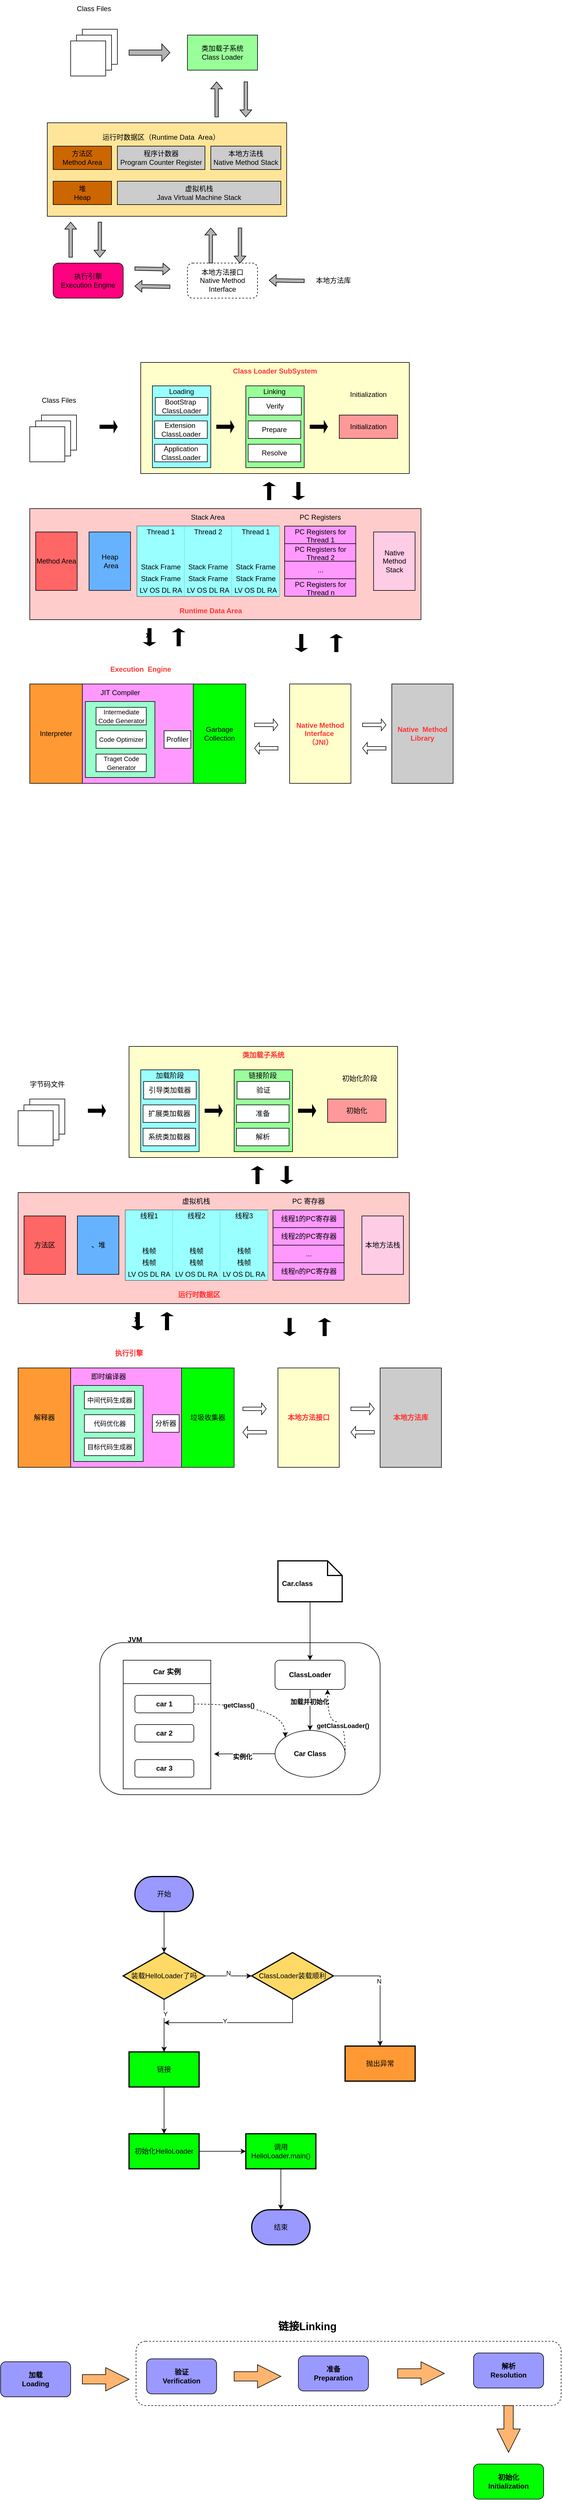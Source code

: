 <mxfile version="24.2.3" type="github">
  <diagram name="第 1 页" id="hlths3r0sx2AfbRDJpQS">
    <mxGraphModel dx="1053" dy="1033" grid="1" gridSize="10" guides="1" tooltips="1" connect="1" arrows="1" fold="1" page="0" pageScale="1" pageWidth="827" pageHeight="1169" math="0" shadow="0">
      <root>
        <mxCell id="0" />
        <mxCell id="1" parent="0" />
        <mxCell id="2P92eAgkZYabAZ_YeDVT-179" value="" style="rounded=1;whiteSpace=wrap;html=1;dashed=1;" vertex="1" parent="1">
          <mxGeometry x="302" y="4055" width="728" height="110" as="geometry" />
        </mxCell>
        <mxCell id="x1en30vVIPlmlD3VitrH-4" value="`" style="group;rotation=90;" parent="1" vertex="1" connectable="0">
          <mxGeometry x="190" y="100" width="80" height="80" as="geometry" />
        </mxCell>
        <mxCell id="x1en30vVIPlmlD3VitrH-1" value="" style="whiteSpace=wrap;html=1;aspect=fixed;rotation=90;" parent="x1en30vVIPlmlD3VitrH-4" vertex="1">
          <mxGeometry x="20" width="60" height="60" as="geometry" />
        </mxCell>
        <mxCell id="x1en30vVIPlmlD3VitrH-2" value="" style="whiteSpace=wrap;html=1;aspect=fixed;rotation=90;" parent="x1en30vVIPlmlD3VitrH-4" vertex="1">
          <mxGeometry x="10" y="10" width="60" height="60" as="geometry" />
        </mxCell>
        <mxCell id="x1en30vVIPlmlD3VitrH-3" value="" style="whiteSpace=wrap;html=1;aspect=fixed;rotation=90;" parent="x1en30vVIPlmlD3VitrH-4" vertex="1">
          <mxGeometry y="20" width="60" height="60" as="geometry" />
        </mxCell>
        <mxCell id="x1en30vVIPlmlD3VitrH-5" value="Class Files" style="text;strokeColor=none;align=center;fillColor=none;html=1;verticalAlign=middle;whiteSpace=wrap;rounded=0;" parent="1" vertex="1">
          <mxGeometry x="180" y="50" width="100" height="30" as="geometry" />
        </mxCell>
        <mxCell id="x1en30vVIPlmlD3VitrH-6" value="类加载子系统&lt;div&gt;Class Loader&lt;/div&gt;" style="rounded=0;whiteSpace=wrap;html=1;fillColor=#99FF99;" parent="1" vertex="1">
          <mxGeometry x="390" y="110" width="120" height="60" as="geometry" />
        </mxCell>
        <mxCell id="x1en30vVIPlmlD3VitrH-8" value="" style="shape=singleArrow;whiteSpace=wrap;html=1;strokeColor=#000000;fillColor=#B3B3B3;shadow=0;" parent="1" vertex="1">
          <mxGeometry x="290" y="125" width="70" height="30" as="geometry" />
        </mxCell>
        <mxCell id="x1en30vVIPlmlD3VitrH-19" value="" style="group" parent="1" vertex="1" connectable="0">
          <mxGeometry x="150" y="260" width="410" height="160" as="geometry" />
        </mxCell>
        <mxCell id="x1en30vVIPlmlD3VitrH-10" value="" style="rounded=0;whiteSpace=wrap;html=1;fillColor=#FFE599;" parent="x1en30vVIPlmlD3VitrH-19" vertex="1">
          <mxGeometry width="410" height="160" as="geometry" />
        </mxCell>
        <mxCell id="x1en30vVIPlmlD3VitrH-11" value="运行时数据区（Runtime Data&amp;nbsp; Area）" style="text;strokeColor=none;align=center;fillColor=none;html=1;verticalAlign=middle;whiteSpace=wrap;rounded=0;" parent="x1en30vVIPlmlD3VitrH-19" vertex="1">
          <mxGeometry x="90" y="10" width="210" height="30" as="geometry" />
        </mxCell>
        <mxCell id="x1en30vVIPlmlD3VitrH-12" value="方法区&lt;div&gt;Method Area&lt;/div&gt;" style="rounded=0;whiteSpace=wrap;html=1;fillColor=#CC6600;" parent="x1en30vVIPlmlD3VitrH-19" vertex="1">
          <mxGeometry x="10" y="40" width="100" height="40" as="geometry" />
        </mxCell>
        <mxCell id="x1en30vVIPlmlD3VitrH-13" value="堆&lt;div&gt;Heap&lt;/div&gt;" style="rounded=0;whiteSpace=wrap;html=1;fillColor=#CC6600;" parent="x1en30vVIPlmlD3VitrH-19" vertex="1">
          <mxGeometry x="10" y="100" width="100" height="40" as="geometry" />
        </mxCell>
        <mxCell id="x1en30vVIPlmlD3VitrH-14" value="程序计数器&lt;div&gt;Program Counter Register&lt;/div&gt;" style="rounded=0;whiteSpace=wrap;html=1;fillColor=#CCCCCC;" parent="x1en30vVIPlmlD3VitrH-19" vertex="1">
          <mxGeometry x="120" y="40" width="150" height="40" as="geometry" />
        </mxCell>
        <mxCell id="x1en30vVIPlmlD3VitrH-16" value="本地方法栈&lt;div&gt;Native Method Stack&lt;/div&gt;" style="rounded=0;whiteSpace=wrap;html=1;fillColor=#CCCCCC;" parent="x1en30vVIPlmlD3VitrH-19" vertex="1">
          <mxGeometry x="280" y="40" width="120" height="40" as="geometry" />
        </mxCell>
        <mxCell id="x1en30vVIPlmlD3VitrH-17" value="虚拟机栈&lt;div&gt;Java Virtual Machine Stack&lt;/div&gt;" style="rounded=0;whiteSpace=wrap;html=1;fillColor=#CCCCCC;" parent="x1en30vVIPlmlD3VitrH-19" vertex="1">
          <mxGeometry x="120" y="100" width="280" height="40" as="geometry" />
        </mxCell>
        <mxCell id="x1en30vVIPlmlD3VitrH-23" value="执行引擎&lt;div&gt;Execution Engine&lt;/div&gt;" style="rounded=1;whiteSpace=wrap;html=1;fillColor=#FF0080;" parent="1" vertex="1">
          <mxGeometry x="160" y="500" width="120" height="60" as="geometry" />
        </mxCell>
        <mxCell id="x1en30vVIPlmlD3VitrH-24" value="本地方法接口&lt;div&gt;Native Method Interface&lt;/div&gt;" style="rounded=1;whiteSpace=wrap;html=1;dashed=1;" parent="1" vertex="1">
          <mxGeometry x="390" y="500" width="120" height="60" as="geometry" />
        </mxCell>
        <mxCell id="x1en30vVIPlmlD3VitrH-31" value="" style="group" parent="1" vertex="1" connectable="0">
          <mxGeometry x="180" y="430" width="70" height="60" as="geometry" />
        </mxCell>
        <mxCell id="x1en30vVIPlmlD3VitrH-20" value="" style="shape=singleArrow;direction=south;whiteSpace=wrap;html=1;strokeColor=#000000;fillColor=#B3B3B3;" parent="x1en30vVIPlmlD3VitrH-31" vertex="1">
          <mxGeometry x="50" width="20" height="60" as="geometry" />
        </mxCell>
        <mxCell id="x1en30vVIPlmlD3VitrH-21" value="" style="shape=singleArrow;direction=south;whiteSpace=wrap;html=1;rotation=-180;strokeColor=default;fillColor=#B3B3B3;" parent="x1en30vVIPlmlD3VitrH-31" vertex="1">
          <mxGeometry width="20" height="60" as="geometry" />
        </mxCell>
        <mxCell id="x1en30vVIPlmlD3VitrH-32" value="" style="group" parent="1" vertex="1" connectable="0">
          <mxGeometry x="430" y="190" width="70" height="60" as="geometry" />
        </mxCell>
        <mxCell id="x1en30vVIPlmlD3VitrH-33" value="" style="shape=singleArrow;direction=south;whiteSpace=wrap;html=1;strokeColor=#000000;fillColor=#B3B3B3;" parent="x1en30vVIPlmlD3VitrH-32" vertex="1">
          <mxGeometry x="50" width="20" height="60" as="geometry" />
        </mxCell>
        <mxCell id="x1en30vVIPlmlD3VitrH-34" value="" style="shape=singleArrow;direction=south;whiteSpace=wrap;html=1;rotation=-180;strokeColor=default;fillColor=#B3B3B3;" parent="x1en30vVIPlmlD3VitrH-32" vertex="1">
          <mxGeometry width="20" height="60" as="geometry" />
        </mxCell>
        <mxCell id="x1en30vVIPlmlD3VitrH-35" value="" style="group;rotation=91;" parent="1" vertex="1" connectable="0">
          <mxGeometry x="300" y="500" width="70" height="60" as="geometry" />
        </mxCell>
        <mxCell id="x1en30vVIPlmlD3VitrH-36" value="" style="shape=singleArrow;direction=south;whiteSpace=wrap;html=1;strokeColor=#000000;fillColor=#B3B3B3;rotation=91;" parent="x1en30vVIPlmlD3VitrH-35" vertex="1">
          <mxGeometry x="20" y="10" width="20" height="60" as="geometry" />
        </mxCell>
        <mxCell id="x1en30vVIPlmlD3VitrH-37" value="" style="shape=singleArrow;direction=south;whiteSpace=wrap;html=1;rotation=-89;strokeColor=default;fillColor=#B3B3B3;" parent="x1en30vVIPlmlD3VitrH-35" vertex="1">
          <mxGeometry x="20" y="-20" width="20" height="60" as="geometry" />
        </mxCell>
        <mxCell id="x1en30vVIPlmlD3VitrH-42" value="" style="group" parent="1" vertex="1" connectable="0">
          <mxGeometry x="420" y="440" width="70" height="60" as="geometry" />
        </mxCell>
        <mxCell id="x1en30vVIPlmlD3VitrH-43" value="" style="shape=singleArrow;direction=south;whiteSpace=wrap;html=1;strokeColor=#000000;fillColor=#B3B3B3;" parent="x1en30vVIPlmlD3VitrH-42" vertex="1">
          <mxGeometry x="50" width="20" height="60" as="geometry" />
        </mxCell>
        <mxCell id="x1en30vVIPlmlD3VitrH-44" value="" style="shape=singleArrow;direction=south;whiteSpace=wrap;html=1;rotation=-180;strokeColor=default;fillColor=#B3B3B3;" parent="x1en30vVIPlmlD3VitrH-42" vertex="1">
          <mxGeometry width="20" height="60" as="geometry" />
        </mxCell>
        <mxCell id="x1en30vVIPlmlD3VitrH-45" value="" style="shape=singleArrow;direction=south;whiteSpace=wrap;html=1;strokeColor=#000000;fillColor=#B3B3B3;rotation=91;" parent="1" vertex="1">
          <mxGeometry x="550" y="500" width="20" height="60" as="geometry" />
        </mxCell>
        <mxCell id="x1en30vVIPlmlD3VitrH-46" value="本地方法库" style="text;strokeColor=none;align=center;fillColor=none;html=1;verticalAlign=middle;whiteSpace=wrap;rounded=0;" parent="1" vertex="1">
          <mxGeometry x="600" y="515" width="80" height="30" as="geometry" />
        </mxCell>
        <mxCell id="2P92eAgkZYabAZ_YeDVT-1" value="" style="group" vertex="1" connectable="0" parent="1">
          <mxGeometry x="120" y="670" width="725" height="1890" as="geometry" />
        </mxCell>
        <mxCell id="x1en30vVIPlmlD3VitrH-90" value="" style="rounded=0;whiteSpace=wrap;html=1;fillColor=#FFFFCC;" parent="2P92eAgkZYabAZ_YeDVT-1" vertex="1">
          <mxGeometry x="190" width="460" height="190" as="geometry" />
        </mxCell>
        <mxCell id="x1en30vVIPlmlD3VitrH-98" value="" style="group;fillColor=#99FFFF;" parent="2P92eAgkZYabAZ_YeDVT-1" vertex="1" connectable="0">
          <mxGeometry x="210" y="40" width="100" height="140" as="geometry" />
        </mxCell>
        <mxCell id="x1en30vVIPlmlD3VitrH-91" value="" style="rounded=0;whiteSpace=wrap;html=1;fillColor=#99FFFF;" parent="x1en30vVIPlmlD3VitrH-98" vertex="1">
          <mxGeometry width="100" height="140" as="geometry" />
        </mxCell>
        <mxCell id="x1en30vVIPlmlD3VitrH-92" value="BootStrap&amp;nbsp;&lt;div&gt;ClassLoader&lt;/div&gt;" style="rounded=0;whiteSpace=wrap;html=1;" parent="x1en30vVIPlmlD3VitrH-98" vertex="1">
          <mxGeometry x="5" y="20" width="90" height="30" as="geometry" />
        </mxCell>
        <mxCell id="x1en30vVIPlmlD3VitrH-93" value="BootStrap&amp;nbsp;&lt;div&gt;ClassLoader&lt;/div&gt;" style="rounded=0;whiteSpace=wrap;html=1;" parent="x1en30vVIPlmlD3VitrH-98" vertex="1">
          <mxGeometry x="5" y="20" width="90" height="30" as="geometry" />
        </mxCell>
        <mxCell id="x1en30vVIPlmlD3VitrH-94" value="Extension&amp;nbsp;&lt;div&gt;ClassLoader&lt;/div&gt;" style="rounded=0;whiteSpace=wrap;html=1;" parent="x1en30vVIPlmlD3VitrH-98" vertex="1">
          <mxGeometry x="4" y="60" width="90" height="30" as="geometry" />
        </mxCell>
        <mxCell id="x1en30vVIPlmlD3VitrH-95" value="&lt;div&gt;Application&lt;/div&gt;&lt;div&gt;ClassLoader&lt;/div&gt;" style="rounded=0;whiteSpace=wrap;html=1;" parent="x1en30vVIPlmlD3VitrH-98" vertex="1">
          <mxGeometry x="4" y="100" width="90" height="30" as="geometry" />
        </mxCell>
        <mxCell id="x1en30vVIPlmlD3VitrH-96" value="Loading" style="text;strokeColor=none;align=center;fillColor=none;html=1;verticalAlign=middle;whiteSpace=wrap;rounded=0;" parent="x1en30vVIPlmlD3VitrH-98" vertex="1">
          <mxGeometry x="20" width="60" height="20" as="geometry" />
        </mxCell>
        <mxCell id="x1en30vVIPlmlD3VitrH-99" value="" style="group;fillColor=#99FF99;strokeColor=#000000;" parent="2P92eAgkZYabAZ_YeDVT-1" vertex="1" connectable="0">
          <mxGeometry x="370" y="40" width="100" height="140" as="geometry" />
        </mxCell>
        <mxCell id="x1en30vVIPlmlD3VitrH-101" value="BootStrap&amp;nbsp;&lt;div&gt;ClassLoader&lt;/div&gt;" style="rounded=0;whiteSpace=wrap;html=1;" parent="x1en30vVIPlmlD3VitrH-99" vertex="1">
          <mxGeometry x="5" y="20" width="90" height="30" as="geometry" />
        </mxCell>
        <mxCell id="x1en30vVIPlmlD3VitrH-102" value="Verify" style="rounded=0;whiteSpace=wrap;html=1;" parent="x1en30vVIPlmlD3VitrH-99" vertex="1">
          <mxGeometry x="5" y="20" width="90" height="30" as="geometry" />
        </mxCell>
        <mxCell id="x1en30vVIPlmlD3VitrH-103" value="Prepare" style="rounded=0;whiteSpace=wrap;html=1;" parent="x1en30vVIPlmlD3VitrH-99" vertex="1">
          <mxGeometry x="4" y="60" width="90" height="30" as="geometry" />
        </mxCell>
        <mxCell id="x1en30vVIPlmlD3VitrH-104" value="Resolve" style="rounded=0;whiteSpace=wrap;html=1;" parent="x1en30vVIPlmlD3VitrH-99" vertex="1">
          <mxGeometry x="4" y="100" width="90" height="30" as="geometry" />
        </mxCell>
        <mxCell id="x1en30vVIPlmlD3VitrH-105" value="Linking" style="text;strokeColor=none;align=center;fillColor=none;html=1;verticalAlign=middle;whiteSpace=wrap;rounded=0;" parent="x1en30vVIPlmlD3VitrH-99" vertex="1">
          <mxGeometry x="19" width="60" height="20" as="geometry" />
        </mxCell>
        <mxCell id="x1en30vVIPlmlD3VitrH-113" value="&lt;b&gt;&lt;font color=&quot;#ff3333&quot;&gt;Class Loader SubSystem&lt;/font&gt;&lt;/b&gt;" style="text;strokeColor=none;align=center;fillColor=none;html=1;verticalAlign=middle;whiteSpace=wrap;rounded=0;" parent="2P92eAgkZYabAZ_YeDVT-1" vertex="1">
          <mxGeometry x="300" width="240" height="30" as="geometry" />
        </mxCell>
        <mxCell id="x1en30vVIPlmlD3VitrH-114" value="" style="group" parent="2P92eAgkZYabAZ_YeDVT-1" vertex="1" connectable="0">
          <mxGeometry y="50" width="100" height="120" as="geometry" />
        </mxCell>
        <mxCell id="x1en30vVIPlmlD3VitrH-84" value="" style="group;rotation=90;" parent="x1en30vVIPlmlD3VitrH-114" vertex="1" connectable="0">
          <mxGeometry y="40" width="80" height="80" as="geometry" />
        </mxCell>
        <mxCell id="x1en30vVIPlmlD3VitrH-85" value="" style="whiteSpace=wrap;html=1;aspect=fixed;rotation=90;" parent="x1en30vVIPlmlD3VitrH-84" vertex="1">
          <mxGeometry x="20" width="60" height="60" as="geometry" />
        </mxCell>
        <mxCell id="x1en30vVIPlmlD3VitrH-86" value="" style="whiteSpace=wrap;html=1;aspect=fixed;rotation=90;" parent="x1en30vVIPlmlD3VitrH-84" vertex="1">
          <mxGeometry x="10" y="10" width="60" height="60" as="geometry" />
        </mxCell>
        <mxCell id="x1en30vVIPlmlD3VitrH-87" value="" style="whiteSpace=wrap;html=1;aspect=fixed;rotation=90;" parent="x1en30vVIPlmlD3VitrH-84" vertex="1">
          <mxGeometry y="20" width="60" height="60" as="geometry" />
        </mxCell>
        <mxCell id="x1en30vVIPlmlD3VitrH-89" value="Class Files" style="text;strokeColor=none;align=center;fillColor=none;html=1;verticalAlign=middle;whiteSpace=wrap;rounded=0;" parent="x1en30vVIPlmlD3VitrH-114" vertex="1">
          <mxGeometry width="100" height="30" as="geometry" />
        </mxCell>
        <mxCell id="x1en30vVIPlmlD3VitrH-110" value="Initialization" style="rounded=0;whiteSpace=wrap;html=1;fillColor=#FF9999;" parent="2P92eAgkZYabAZ_YeDVT-1" vertex="1">
          <mxGeometry x="530" y="90" width="100" height="40" as="geometry" />
        </mxCell>
        <mxCell id="x1en30vVIPlmlD3VitrH-111" value="Initialization" style="text;strokeColor=none;align=center;fillColor=none;html=1;verticalAlign=middle;whiteSpace=wrap;rounded=0;" parent="2P92eAgkZYabAZ_YeDVT-1" vertex="1">
          <mxGeometry x="550" y="40" width="60" height="30" as="geometry" />
        </mxCell>
        <mxCell id="x1en30vVIPlmlD3VitrH-118" value="" style="shape=singleArrow;whiteSpace=wrap;html=1;fillColor=#000000;" parent="2P92eAgkZYabAZ_YeDVT-1" vertex="1">
          <mxGeometry x="480" y="100" width="30" height="20" as="geometry" />
        </mxCell>
        <mxCell id="x1en30vVIPlmlD3VitrH-123" value="" style="shape=singleArrow;whiteSpace=wrap;html=1;fillColor=#000000;" parent="2P92eAgkZYabAZ_YeDVT-1" vertex="1">
          <mxGeometry x="320" y="100" width="30" height="20" as="geometry" />
        </mxCell>
        <mxCell id="x1en30vVIPlmlD3VitrH-124" value="" style="shape=singleArrow;whiteSpace=wrap;html=1;fillColor=#000000;" parent="2P92eAgkZYabAZ_YeDVT-1" vertex="1">
          <mxGeometry x="120" y="100" width="30" height="20" as="geometry" />
        </mxCell>
        <mxCell id="x1en30vVIPlmlD3VitrH-206" value="" style="group;fillColor=#FFCCCC;" parent="2P92eAgkZYabAZ_YeDVT-1" vertex="1" connectable="0">
          <mxGeometry y="250" width="670" height="190" as="geometry" />
        </mxCell>
        <mxCell id="x1en30vVIPlmlD3VitrH-125" value="" style="rounded=0;whiteSpace=wrap;html=1;fillColor=#FFCCCC;" parent="x1en30vVIPlmlD3VitrH-206" vertex="1">
          <mxGeometry width="670" height="190" as="geometry" />
        </mxCell>
        <mxCell id="x1en30vVIPlmlD3VitrH-126" value="Method Area" style="rounded=0;whiteSpace=wrap;html=1;fillColor=#FF6666;" parent="x1en30vVIPlmlD3VitrH-206" vertex="1">
          <mxGeometry x="10.152" y="40" width="71.061" height="100" as="geometry" />
        </mxCell>
        <mxCell id="x1en30vVIPlmlD3VitrH-127" value="Heap&lt;div&gt;&amp;nbsp;Area&lt;/div&gt;" style="rounded=0;whiteSpace=wrap;html=1;fillColor=#66B2FF;" parent="x1en30vVIPlmlD3VitrH-206" vertex="1">
          <mxGeometry x="101.515" y="40" width="71.061" height="100" as="geometry" />
        </mxCell>
        <mxCell id="x1en30vVIPlmlD3VitrH-155" value="" style="shape=table;startSize=0;container=1;collapsible=0;childLayout=tableLayout;" parent="x1en30vVIPlmlD3VitrH-206" vertex="1">
          <mxGeometry x="183.742" y="30" width="243.636" height="120" as="geometry" />
        </mxCell>
        <mxCell id="x1en30vVIPlmlD3VitrH-156" value="" style="shape=tableRow;horizontal=0;startSize=0;swimlaneHead=0;swimlaneBody=0;strokeColor=inherit;top=0;left=0;bottom=0;right=0;collapsible=0;dropTarget=0;fillColor=none;points=[[0,0.5],[1,0.5]];portConstraint=eastwest;" parent="x1en30vVIPlmlD3VitrH-155" vertex="1">
          <mxGeometry width="243.636" height="20" as="geometry" />
        </mxCell>
        <mxCell id="x1en30vVIPlmlD3VitrH-157" value="Thread 1" style="shape=partialRectangle;html=1;whiteSpace=wrap;connectable=0;strokeColor=inherit;overflow=hidden;fillColor=#99FFFF;top=0;left=0;bottom=0;right=0;pointerEvents=1;" parent="x1en30vVIPlmlD3VitrH-156" vertex="1">
          <mxGeometry width="81" height="20" as="geometry">
            <mxRectangle width="81" height="20" as="alternateBounds" />
          </mxGeometry>
        </mxCell>
        <mxCell id="x1en30vVIPlmlD3VitrH-158" value="Thread 2" style="shape=partialRectangle;html=1;whiteSpace=wrap;connectable=0;strokeColor=inherit;overflow=hidden;fillColor=#99FFFF;top=0;left=0;bottom=0;right=0;pointerEvents=1;" parent="x1en30vVIPlmlD3VitrH-156" vertex="1">
          <mxGeometry x="81" width="81" height="20" as="geometry">
            <mxRectangle width="81" height="20" as="alternateBounds" />
          </mxGeometry>
        </mxCell>
        <mxCell id="x1en30vVIPlmlD3VitrH-159" value="Thread 1" style="shape=partialRectangle;html=1;whiteSpace=wrap;connectable=0;strokeColor=inherit;overflow=hidden;fillColor=#99FFFF;top=0;left=0;bottom=0;right=0;pointerEvents=1;" parent="x1en30vVIPlmlD3VitrH-156" vertex="1">
          <mxGeometry x="162" width="82" height="20" as="geometry">
            <mxRectangle width="82" height="20" as="alternateBounds" />
          </mxGeometry>
        </mxCell>
        <mxCell id="x1en30vVIPlmlD3VitrH-160" value="" style="shape=tableRow;horizontal=0;startSize=0;swimlaneHead=0;swimlaneBody=0;strokeColor=inherit;top=0;left=0;bottom=0;right=0;collapsible=0;dropTarget=0;fillColor=none;points=[[0,0.5],[1,0.5]];portConstraint=eastwest;" parent="x1en30vVIPlmlD3VitrH-155" vertex="1">
          <mxGeometry y="20" width="243.636" height="20" as="geometry" />
        </mxCell>
        <mxCell id="x1en30vVIPlmlD3VitrH-161" value="" style="shape=partialRectangle;html=1;whiteSpace=wrap;connectable=0;strokeColor=inherit;overflow=hidden;fillColor=#99FFFF;top=0;left=0;bottom=0;right=0;pointerEvents=1;" parent="x1en30vVIPlmlD3VitrH-160" vertex="1">
          <mxGeometry width="81" height="20" as="geometry">
            <mxRectangle width="81" height="20" as="alternateBounds" />
          </mxGeometry>
        </mxCell>
        <mxCell id="x1en30vVIPlmlD3VitrH-162" value="" style="shape=partialRectangle;html=1;whiteSpace=wrap;connectable=0;strokeColor=inherit;overflow=hidden;fillColor=#99FFFF;top=0;left=0;bottom=0;right=0;pointerEvents=1;" parent="x1en30vVIPlmlD3VitrH-160" vertex="1">
          <mxGeometry x="81" width="81" height="20" as="geometry">
            <mxRectangle width="81" height="20" as="alternateBounds" />
          </mxGeometry>
        </mxCell>
        <mxCell id="x1en30vVIPlmlD3VitrH-163" value="" style="shape=partialRectangle;html=1;whiteSpace=wrap;connectable=0;strokeColor=inherit;overflow=hidden;fillColor=#99FFFF;top=0;left=0;bottom=0;right=0;pointerEvents=1;" parent="x1en30vVIPlmlD3VitrH-160" vertex="1">
          <mxGeometry x="162" width="82" height="20" as="geometry">
            <mxRectangle width="82" height="20" as="alternateBounds" />
          </mxGeometry>
        </mxCell>
        <mxCell id="x1en30vVIPlmlD3VitrH-164" value="" style="shape=tableRow;horizontal=0;startSize=0;swimlaneHead=0;swimlaneBody=0;strokeColor=inherit;top=0;left=0;bottom=0;right=0;collapsible=0;dropTarget=0;fillColor=none;points=[[0,0.5],[1,0.5]];portConstraint=eastwest;" parent="x1en30vVIPlmlD3VitrH-155" vertex="1">
          <mxGeometry y="40" width="243.636" height="20" as="geometry" />
        </mxCell>
        <mxCell id="x1en30vVIPlmlD3VitrH-165" value="" style="shape=partialRectangle;html=1;whiteSpace=wrap;connectable=0;strokeColor=inherit;overflow=hidden;fillColor=#99FFFF;top=0;left=0;bottom=0;right=0;pointerEvents=1;" parent="x1en30vVIPlmlD3VitrH-164" vertex="1">
          <mxGeometry width="81" height="20" as="geometry">
            <mxRectangle width="81" height="20" as="alternateBounds" />
          </mxGeometry>
        </mxCell>
        <mxCell id="x1en30vVIPlmlD3VitrH-166" value="" style="shape=partialRectangle;html=1;whiteSpace=wrap;connectable=0;strokeColor=inherit;overflow=hidden;fillColor=#99FFFF;top=0;left=0;bottom=0;right=0;pointerEvents=1;" parent="x1en30vVIPlmlD3VitrH-164" vertex="1">
          <mxGeometry x="81" width="81" height="20" as="geometry">
            <mxRectangle width="81" height="20" as="alternateBounds" />
          </mxGeometry>
        </mxCell>
        <mxCell id="x1en30vVIPlmlD3VitrH-167" value="" style="shape=partialRectangle;html=1;whiteSpace=wrap;connectable=0;strokeColor=inherit;overflow=hidden;fillColor=#99FFFF;top=0;left=0;bottom=0;right=0;pointerEvents=1;" parent="x1en30vVIPlmlD3VitrH-164" vertex="1">
          <mxGeometry x="162" width="82" height="20" as="geometry">
            <mxRectangle width="82" height="20" as="alternateBounds" />
          </mxGeometry>
        </mxCell>
        <mxCell id="x1en30vVIPlmlD3VitrH-168" value="" style="shape=tableRow;horizontal=0;startSize=0;swimlaneHead=0;swimlaneBody=0;strokeColor=inherit;top=0;left=0;bottom=0;right=0;collapsible=0;dropTarget=0;fillColor=none;points=[[0,0.5],[1,0.5]];portConstraint=eastwest;" parent="x1en30vVIPlmlD3VitrH-155" vertex="1">
          <mxGeometry y="60" width="243.636" height="20" as="geometry" />
        </mxCell>
        <mxCell id="x1en30vVIPlmlD3VitrH-169" value="Stack Frame" style="shape=partialRectangle;html=1;whiteSpace=wrap;connectable=0;strokeColor=inherit;overflow=hidden;fillColor=#99FFFF;top=0;left=0;bottom=0;right=0;pointerEvents=1;" parent="x1en30vVIPlmlD3VitrH-168" vertex="1">
          <mxGeometry width="81" height="20" as="geometry">
            <mxRectangle width="81" height="20" as="alternateBounds" />
          </mxGeometry>
        </mxCell>
        <mxCell id="x1en30vVIPlmlD3VitrH-170" value="Stack Frame" style="shape=partialRectangle;html=1;whiteSpace=wrap;connectable=0;strokeColor=inherit;overflow=hidden;fillColor=#99FFFF;top=0;left=0;bottom=0;right=0;pointerEvents=1;" parent="x1en30vVIPlmlD3VitrH-168" vertex="1">
          <mxGeometry x="81" width="81" height="20" as="geometry">
            <mxRectangle width="81" height="20" as="alternateBounds" />
          </mxGeometry>
        </mxCell>
        <mxCell id="x1en30vVIPlmlD3VitrH-171" value="Stack Frame" style="shape=partialRectangle;html=1;whiteSpace=wrap;connectable=0;strokeColor=inherit;overflow=hidden;fillColor=#99FFFF;top=0;left=0;bottom=0;right=0;pointerEvents=1;" parent="x1en30vVIPlmlD3VitrH-168" vertex="1">
          <mxGeometry x="162" width="82" height="20" as="geometry">
            <mxRectangle width="82" height="20" as="alternateBounds" />
          </mxGeometry>
        </mxCell>
        <mxCell id="x1en30vVIPlmlD3VitrH-172" value="" style="shape=tableRow;horizontal=0;startSize=0;swimlaneHead=0;swimlaneBody=0;strokeColor=inherit;top=0;left=0;bottom=0;right=0;collapsible=0;dropTarget=0;fillColor=none;points=[[0,0.5],[1,0.5]];portConstraint=eastwest;" parent="x1en30vVIPlmlD3VitrH-155" vertex="1">
          <mxGeometry y="80" width="243.636" height="20" as="geometry" />
        </mxCell>
        <mxCell id="x1en30vVIPlmlD3VitrH-173" value="Stack Frame" style="shape=partialRectangle;html=1;whiteSpace=wrap;connectable=0;strokeColor=inherit;overflow=hidden;fillColor=#99FFFF;top=0;left=0;bottom=0;right=0;pointerEvents=1;" parent="x1en30vVIPlmlD3VitrH-172" vertex="1">
          <mxGeometry width="81" height="20" as="geometry">
            <mxRectangle width="81" height="20" as="alternateBounds" />
          </mxGeometry>
        </mxCell>
        <mxCell id="x1en30vVIPlmlD3VitrH-174" value="Stack Frame" style="shape=partialRectangle;html=1;whiteSpace=wrap;connectable=0;strokeColor=inherit;overflow=hidden;fillColor=#99FFFF;top=0;left=0;bottom=0;right=0;pointerEvents=1;" parent="x1en30vVIPlmlD3VitrH-172" vertex="1">
          <mxGeometry x="81" width="81" height="20" as="geometry">
            <mxRectangle width="81" height="20" as="alternateBounds" />
          </mxGeometry>
        </mxCell>
        <mxCell id="x1en30vVIPlmlD3VitrH-175" value="Stack Frame" style="shape=partialRectangle;html=1;whiteSpace=wrap;connectable=0;strokeColor=inherit;overflow=hidden;fillColor=#99FFFF;top=0;left=0;bottom=0;right=0;pointerEvents=1;" parent="x1en30vVIPlmlD3VitrH-172" vertex="1">
          <mxGeometry x="162" width="82" height="20" as="geometry">
            <mxRectangle width="82" height="20" as="alternateBounds" />
          </mxGeometry>
        </mxCell>
        <mxCell id="x1en30vVIPlmlD3VitrH-176" value="" style="shape=tableRow;horizontal=0;startSize=0;swimlaneHead=0;swimlaneBody=0;strokeColor=inherit;top=0;left=0;bottom=0;right=0;collapsible=0;dropTarget=0;fillColor=none;points=[[0,0.5],[1,0.5]];portConstraint=eastwest;" parent="x1en30vVIPlmlD3VitrH-155" vertex="1">
          <mxGeometry y="100" width="243.636" height="20" as="geometry" />
        </mxCell>
        <mxCell id="x1en30vVIPlmlD3VitrH-177" value="LV OS DL RA" style="shape=partialRectangle;html=1;whiteSpace=wrap;connectable=0;strokeColor=inherit;overflow=hidden;fillColor=#99FFFF;top=0;left=0;bottom=0;right=0;pointerEvents=1;" parent="x1en30vVIPlmlD3VitrH-176" vertex="1">
          <mxGeometry width="81" height="20" as="geometry">
            <mxRectangle width="81" height="20" as="alternateBounds" />
          </mxGeometry>
        </mxCell>
        <mxCell id="x1en30vVIPlmlD3VitrH-178" value="LV OS DL RA" style="shape=partialRectangle;html=1;whiteSpace=wrap;connectable=0;strokeColor=inherit;overflow=hidden;fillColor=#99FFFF;top=0;left=0;bottom=0;right=0;pointerEvents=1;" parent="x1en30vVIPlmlD3VitrH-176" vertex="1">
          <mxGeometry x="81" width="81" height="20" as="geometry">
            <mxRectangle width="81" height="20" as="alternateBounds" />
          </mxGeometry>
        </mxCell>
        <mxCell id="x1en30vVIPlmlD3VitrH-179" value="LV OS DL RA" style="shape=partialRectangle;html=1;whiteSpace=wrap;connectable=0;strokeColor=inherit;overflow=hidden;fillColor=#99FFFF;top=0;left=0;bottom=0;right=0;pointerEvents=1;" parent="x1en30vVIPlmlD3VitrH-176" vertex="1">
          <mxGeometry x="162" width="82" height="20" as="geometry">
            <mxRectangle width="82" height="20" as="alternateBounds" />
          </mxGeometry>
        </mxCell>
        <mxCell id="x1en30vVIPlmlD3VitrH-180" value="Stack Area" style="text;strokeColor=none;align=center;fillColor=none;html=1;verticalAlign=middle;whiteSpace=wrap;rounded=0;" parent="x1en30vVIPlmlD3VitrH-206" vertex="1">
          <mxGeometry x="253.788" width="101.515" height="30" as="geometry" />
        </mxCell>
        <mxCell id="x1en30vVIPlmlD3VitrH-194" value="" style="shape=table;startSize=0;container=1;collapsible=0;childLayout=tableLayout;fillColor=#FF99FF;" parent="x1en30vVIPlmlD3VitrH-206" vertex="1">
          <mxGeometry x="436.515" y="30" width="121.818" height="120" as="geometry" />
        </mxCell>
        <mxCell id="x1en30vVIPlmlD3VitrH-195" value="" style="shape=tableRow;horizontal=0;startSize=0;swimlaneHead=0;swimlaneBody=0;strokeColor=inherit;top=0;left=0;bottom=0;right=0;collapsible=0;dropTarget=0;fillColor=none;points=[[0,0.5],[1,0.5]];portConstraint=eastwest;" parent="x1en30vVIPlmlD3VitrH-194" vertex="1">
          <mxGeometry width="121.818" height="30" as="geometry" />
        </mxCell>
        <mxCell id="x1en30vVIPlmlD3VitrH-196" value="PC Registers for Thread 1" style="shape=partialRectangle;html=1;whiteSpace=wrap;connectable=0;strokeColor=inherit;overflow=hidden;fillColor=none;top=0;left=0;bottom=0;right=0;pointerEvents=1;" parent="x1en30vVIPlmlD3VitrH-195" vertex="1">
          <mxGeometry width="122" height="30" as="geometry">
            <mxRectangle width="122" height="30" as="alternateBounds" />
          </mxGeometry>
        </mxCell>
        <mxCell id="x1en30vVIPlmlD3VitrH-197" value="" style="shape=tableRow;horizontal=0;startSize=0;swimlaneHead=0;swimlaneBody=0;strokeColor=inherit;top=0;left=0;bottom=0;right=0;collapsible=0;dropTarget=0;fillColor=none;points=[[0,0.5],[1,0.5]];portConstraint=eastwest;" parent="x1en30vVIPlmlD3VitrH-194" vertex="1">
          <mxGeometry y="30" width="121.818" height="30" as="geometry" />
        </mxCell>
        <mxCell id="x1en30vVIPlmlD3VitrH-198" value="PC Registers for Thread 2&lt;div&gt;&lt;br&gt;&lt;/div&gt;" style="shape=partialRectangle;html=1;whiteSpace=wrap;connectable=0;strokeColor=inherit;overflow=hidden;fillColor=none;top=0;left=0;bottom=0;right=0;pointerEvents=1;" parent="x1en30vVIPlmlD3VitrH-197" vertex="1">
          <mxGeometry width="122" height="30" as="geometry">
            <mxRectangle width="122" height="30" as="alternateBounds" />
          </mxGeometry>
        </mxCell>
        <mxCell id="x1en30vVIPlmlD3VitrH-199" value="" style="shape=tableRow;horizontal=0;startSize=0;swimlaneHead=0;swimlaneBody=0;strokeColor=inherit;top=0;left=0;bottom=0;right=0;collapsible=0;dropTarget=0;fillColor=none;points=[[0,0.5],[1,0.5]];portConstraint=eastwest;" parent="x1en30vVIPlmlD3VitrH-194" vertex="1">
          <mxGeometry y="60" width="121.818" height="30" as="geometry" />
        </mxCell>
        <mxCell id="x1en30vVIPlmlD3VitrH-200" value="..." style="shape=partialRectangle;html=1;whiteSpace=wrap;connectable=0;strokeColor=inherit;overflow=hidden;fillColor=none;top=0;left=0;bottom=0;right=0;pointerEvents=1;" parent="x1en30vVIPlmlD3VitrH-199" vertex="1">
          <mxGeometry width="122" height="30" as="geometry">
            <mxRectangle width="122" height="30" as="alternateBounds" />
          </mxGeometry>
        </mxCell>
        <mxCell id="x1en30vVIPlmlD3VitrH-201" value="" style="shape=tableRow;horizontal=0;startSize=0;swimlaneHead=0;swimlaneBody=0;strokeColor=inherit;top=0;left=0;bottom=0;right=0;collapsible=0;dropTarget=0;fillColor=none;points=[[0,0.5],[1,0.5]];portConstraint=eastwest;" parent="x1en30vVIPlmlD3VitrH-194" vertex="1">
          <mxGeometry y="90" width="121.818" height="30" as="geometry" />
        </mxCell>
        <mxCell id="x1en30vVIPlmlD3VitrH-202" value="PC Registers for Thread n" style="shape=partialRectangle;html=1;whiteSpace=wrap;connectable=0;strokeColor=inherit;overflow=hidden;fillColor=none;top=0;left=0;bottom=0;right=0;pointerEvents=1;" parent="x1en30vVIPlmlD3VitrH-201" vertex="1">
          <mxGeometry width="122" height="30" as="geometry">
            <mxRectangle width="122" height="30" as="alternateBounds" />
          </mxGeometry>
        </mxCell>
        <mxCell id="x1en30vVIPlmlD3VitrH-203" value="Native Method&lt;div&gt;Stack&lt;/div&gt;" style="rounded=0;whiteSpace=wrap;html=1;fillColor=#FFCCE6;" parent="x1en30vVIPlmlD3VitrH-206" vertex="1">
          <mxGeometry x="588.788" y="40" width="71.061" height="100" as="geometry" />
        </mxCell>
        <mxCell id="x1en30vVIPlmlD3VitrH-204" value="PC Registers" style="text;strokeColor=none;align=center;fillColor=none;html=1;verticalAlign=middle;whiteSpace=wrap;rounded=0;" parent="x1en30vVIPlmlD3VitrH-206" vertex="1">
          <mxGeometry x="456.818" width="81.212" height="30" as="geometry" />
        </mxCell>
        <mxCell id="x1en30vVIPlmlD3VitrH-205" value="&lt;font color=&quot;#ff3333&quot;&gt;&lt;b&gt;Runtime Data Area&lt;/b&gt;&lt;/font&gt;" style="text;strokeColor=none;align=center;fillColor=none;html=1;verticalAlign=middle;whiteSpace=wrap;rounded=0;" parent="x1en30vVIPlmlD3VitrH-206" vertex="1">
          <mxGeometry x="238.561" y="160" width="142.121" height="30" as="geometry" />
        </mxCell>
        <mxCell id="x1en30vVIPlmlD3VitrH-220" value="&lt;font color=&quot;#ff3333&quot;&gt;&lt;b&gt;Execution&amp;nbsp; Engine&lt;/b&gt;&lt;/font&gt;" style="text;strokeColor=none;align=center;fillColor=none;html=1;verticalAlign=middle;whiteSpace=wrap;rounded=0;" parent="2P92eAgkZYabAZ_YeDVT-1" vertex="1">
          <mxGeometry x="120" y="510" width="140" height="30" as="geometry" />
        </mxCell>
        <mxCell id="x1en30vVIPlmlD3VitrH-227" value="" style="shape=singleArrow;whiteSpace=wrap;html=1;fillColor=#000000;rotation=90;" parent="2P92eAgkZYabAZ_YeDVT-1" vertex="1">
          <mxGeometry x="190" y="460" width="30" height="20" as="geometry" />
        </mxCell>
        <mxCell id="x1en30vVIPlmlD3VitrH-228" value="" style="shape=singleArrow;whiteSpace=wrap;html=1;fillColor=#000000;rotation=-90;" parent="2P92eAgkZYabAZ_YeDVT-1" vertex="1">
          <mxGeometry x="240" y="460" width="30" height="20" as="geometry" />
        </mxCell>
        <mxCell id="x1en30vVIPlmlD3VitrH-221" value="" style="shape=singleArrow;whiteSpace=wrap;html=1;fillColor=#000000;rotation=90;" parent="2P92eAgkZYabAZ_YeDVT-1" vertex="1">
          <mxGeometry x="445" y="210" width="30" height="20" as="geometry" />
        </mxCell>
        <mxCell id="x1en30vVIPlmlD3VitrH-224" value="" style="shape=singleArrow;whiteSpace=wrap;html=1;fillColor=#000000;rotation=-90;" parent="2P92eAgkZYabAZ_YeDVT-1" vertex="1">
          <mxGeometry x="395" y="210" width="30" height="20" as="geometry" />
        </mxCell>
        <mxCell id="x1en30vVIPlmlD3VitrH-230" value="" style="shape=singleArrow;whiteSpace=wrap;html=1;fillColor=#000000;rotation=-90;" parent="2P92eAgkZYabAZ_YeDVT-1" vertex="1">
          <mxGeometry x="510" y="470" width="30" height="20" as="geometry" />
        </mxCell>
        <mxCell id="x1en30vVIPlmlD3VitrH-229" value="" style="shape=singleArrow;whiteSpace=wrap;html=1;fillColor=#000000;rotation=90;" parent="2P92eAgkZYabAZ_YeDVT-1" vertex="1">
          <mxGeometry x="450" y="470" width="30" height="20" as="geometry" />
        </mxCell>
        <mxCell id="x1en30vVIPlmlD3VitrH-243" value="" style="group" parent="2P92eAgkZYabAZ_YeDVT-1" vertex="1" connectable="0">
          <mxGeometry y="550" width="725" height="170" as="geometry" />
        </mxCell>
        <mxCell id="x1en30vVIPlmlD3VitrH-209" value="Interpreter" style="rounded=0;whiteSpace=wrap;html=1;fillColor=#FF9933;" parent="x1en30vVIPlmlD3VitrH-243" vertex="1">
          <mxGeometry width="90" height="170" as="geometry" />
        </mxCell>
        <mxCell id="x1en30vVIPlmlD3VitrH-210" value="" style="rounded=0;whiteSpace=wrap;html=1;fillColor=#FF99FF;" parent="x1en30vVIPlmlD3VitrH-243" vertex="1">
          <mxGeometry x="90" width="190" height="170" as="geometry" />
        </mxCell>
        <mxCell id="x1en30vVIPlmlD3VitrH-211" value="Garbage&lt;div&gt;Collection&lt;/div&gt;" style="rounded=0;whiteSpace=wrap;html=1;fillColor=#00FF00;" parent="x1en30vVIPlmlD3VitrH-243" vertex="1">
          <mxGeometry x="280" width="90" height="170" as="geometry" />
        </mxCell>
        <mxCell id="x1en30vVIPlmlD3VitrH-212" value="" style="rounded=0;whiteSpace=wrap;html=1;fillColor=#99FFCC;" parent="x1en30vVIPlmlD3VitrH-243" vertex="1">
          <mxGeometry x="95.25" y="30" width="119" height="130" as="geometry" />
        </mxCell>
        <mxCell id="x1en30vVIPlmlD3VitrH-213" value="JIT Compiler" style="text;strokeColor=none;align=center;fillColor=none;html=1;verticalAlign=middle;whiteSpace=wrap;rounded=0;" parent="x1en30vVIPlmlD3VitrH-243" vertex="1">
          <mxGeometry x="110" width="89.5" height="30" as="geometry" />
        </mxCell>
        <mxCell id="x1en30vVIPlmlD3VitrH-214" value="Profiler" style="rounded=0;whiteSpace=wrap;html=1;" parent="x1en30vVIPlmlD3VitrH-243" vertex="1">
          <mxGeometry x="230" y="80" width="45.75" height="30" as="geometry" />
        </mxCell>
        <mxCell id="x1en30vVIPlmlD3VitrH-215" value="&lt;font style=&quot;font-size: 11px;&quot;&gt;Intermediate Code Generator&lt;/font&gt;" style="rounded=0;whiteSpace=wrap;html=1;" parent="x1en30vVIPlmlD3VitrH-243" vertex="1">
          <mxGeometry x="113.5" y="40" width="86" height="30" as="geometry" />
        </mxCell>
        <mxCell id="x1en30vVIPlmlD3VitrH-216" value="&lt;font style=&quot;font-size: 11px;&quot;&gt;Code Optimizer&lt;/font&gt;" style="rounded=0;whiteSpace=wrap;html=1;" parent="x1en30vVIPlmlD3VitrH-243" vertex="1">
          <mxGeometry x="113.5" y="80" width="86" height="30" as="geometry" />
        </mxCell>
        <mxCell id="x1en30vVIPlmlD3VitrH-217" value="&lt;font style=&quot;font-size: 11px;&quot;&gt;Traget Code Generator&lt;/font&gt;" style="rounded=0;whiteSpace=wrap;html=1;" parent="x1en30vVIPlmlD3VitrH-243" vertex="1">
          <mxGeometry x="113.5" y="120" width="86" height="30" as="geometry" />
        </mxCell>
        <mxCell id="x1en30vVIPlmlD3VitrH-219" value="&lt;b&gt;&lt;font color=&quot;#ff3333&quot;&gt;Native&amp;nbsp; Method Library&lt;/font&gt;&lt;/b&gt;" style="rounded=0;whiteSpace=wrap;html=1;fillColor=#CCCCCC;" parent="x1en30vVIPlmlD3VitrH-243" vertex="1">
          <mxGeometry x="620" width="105" height="170" as="geometry" />
        </mxCell>
        <mxCell id="x1en30vVIPlmlD3VitrH-236" value="" style="shape=singleArrow;whiteSpace=wrap;html=1;" parent="x1en30vVIPlmlD3VitrH-243" vertex="1">
          <mxGeometry x="570" y="60" width="40" height="20" as="geometry" />
        </mxCell>
        <mxCell id="x1en30vVIPlmlD3VitrH-238" value="" style="shape=singleArrow;whiteSpace=wrap;html=1;rotation=-180;" parent="x1en30vVIPlmlD3VitrH-243" vertex="1">
          <mxGeometry x="570" y="100" width="40" height="20" as="geometry" />
        </mxCell>
        <mxCell id="x1en30vVIPlmlD3VitrH-218" value="&lt;font color=&quot;#ff3333&quot;&gt;&lt;b&gt;Native Method Interface&amp;nbsp;&lt;/b&gt;&lt;/font&gt;&lt;div&gt;&lt;font color=&quot;#ff3333&quot;&gt;&lt;b&gt;（JNI）&lt;/b&gt;&lt;/font&gt;&lt;/div&gt;" style="rounded=0;whiteSpace=wrap;html=1;fillColor=#FFFFCC;" parent="x1en30vVIPlmlD3VitrH-243" vertex="1">
          <mxGeometry x="445" width="105" height="170" as="geometry" />
        </mxCell>
        <mxCell id="x1en30vVIPlmlD3VitrH-235" value="" style="shape=singleArrow;whiteSpace=wrap;html=1;" parent="x1en30vVIPlmlD3VitrH-243" vertex="1">
          <mxGeometry x="385" y="60" width="40" height="20" as="geometry" />
        </mxCell>
        <mxCell id="x1en30vVIPlmlD3VitrH-239" value="" style="shape=singleArrow;whiteSpace=wrap;html=1;rotation=-180;" parent="x1en30vVIPlmlD3VitrH-243" vertex="1">
          <mxGeometry x="385" y="100" width="40" height="20" as="geometry" />
        </mxCell>
        <mxCell id="x1en30vVIPlmlD3VitrH-246" style="edgeStyle=orthogonalEdgeStyle;rounded=0;orthogonalLoop=1;jettySize=auto;html=1;exitX=0;exitY=0;exitDx=12;exitDy=13;exitPerimeter=0;entryX=0;entryY=0;entryDx=12;entryDy=7;entryPerimeter=0;" parent="2P92eAgkZYabAZ_YeDVT-1" source="x1en30vVIPlmlD3VitrH-227" target="x1en30vVIPlmlD3VitrH-227" edge="1">
          <mxGeometry relative="1" as="geometry" />
        </mxCell>
        <mxCell id="2P92eAgkZYabAZ_YeDVT-2" value="" style="group" vertex="1" connectable="0" parent="2P92eAgkZYabAZ_YeDVT-1">
          <mxGeometry x="-20" y="1170" width="725" height="720" as="geometry" />
        </mxCell>
        <mxCell id="2P92eAgkZYabAZ_YeDVT-3" value="" style="rounded=0;whiteSpace=wrap;html=1;fillColor=#FFFFCC;" vertex="1" parent="2P92eAgkZYabAZ_YeDVT-2">
          <mxGeometry x="190" width="460" height="190" as="geometry" />
        </mxCell>
        <mxCell id="2P92eAgkZYabAZ_YeDVT-4" value="" style="group;fillColor=#99FFFF;" vertex="1" connectable="0" parent="2P92eAgkZYabAZ_YeDVT-2">
          <mxGeometry x="210" y="40" width="100" height="140" as="geometry" />
        </mxCell>
        <mxCell id="2P92eAgkZYabAZ_YeDVT-5" value="" style="rounded=0;whiteSpace=wrap;html=1;fillColor=#99FFFF;" vertex="1" parent="2P92eAgkZYabAZ_YeDVT-4">
          <mxGeometry width="100" height="140" as="geometry" />
        </mxCell>
        <mxCell id="2P92eAgkZYabAZ_YeDVT-6" value="BootStrap&amp;nbsp;&lt;div&gt;ClassLoader&lt;/div&gt;" style="rounded=0;whiteSpace=wrap;html=1;" vertex="1" parent="2P92eAgkZYabAZ_YeDVT-4">
          <mxGeometry x="5" y="20" width="90" height="30" as="geometry" />
        </mxCell>
        <mxCell id="2P92eAgkZYabAZ_YeDVT-7" value="引导类加载器" style="rounded=0;whiteSpace=wrap;html=1;" vertex="1" parent="2P92eAgkZYabAZ_YeDVT-4">
          <mxGeometry x="5" y="20" width="90" height="30" as="geometry" />
        </mxCell>
        <mxCell id="2P92eAgkZYabAZ_YeDVT-8" value="扩展类加载器" style="rounded=0;whiteSpace=wrap;html=1;" vertex="1" parent="2P92eAgkZYabAZ_YeDVT-4">
          <mxGeometry x="4" y="60" width="90" height="30" as="geometry" />
        </mxCell>
        <mxCell id="2P92eAgkZYabAZ_YeDVT-9" value="系统类加载器" style="rounded=0;whiteSpace=wrap;html=1;" vertex="1" parent="2P92eAgkZYabAZ_YeDVT-4">
          <mxGeometry x="4" y="100" width="90" height="30" as="geometry" />
        </mxCell>
        <mxCell id="2P92eAgkZYabAZ_YeDVT-10" value="加载阶段" style="text;strokeColor=none;align=center;fillColor=none;html=1;verticalAlign=middle;whiteSpace=wrap;rounded=0;" vertex="1" parent="2P92eAgkZYabAZ_YeDVT-4">
          <mxGeometry x="20" width="60" height="20" as="geometry" />
        </mxCell>
        <mxCell id="2P92eAgkZYabAZ_YeDVT-11" value="" style="group;fillColor=#99FF99;strokeColor=#000000;" vertex="1" connectable="0" parent="2P92eAgkZYabAZ_YeDVT-2">
          <mxGeometry x="370" y="40" width="100" height="140" as="geometry" />
        </mxCell>
        <mxCell id="2P92eAgkZYabAZ_YeDVT-12" value="BootStrap&amp;nbsp;&lt;div&gt;ClassLoader&lt;/div&gt;" style="rounded=0;whiteSpace=wrap;html=1;" vertex="1" parent="2P92eAgkZYabAZ_YeDVT-11">
          <mxGeometry x="5" y="20" width="90" height="30" as="geometry" />
        </mxCell>
        <mxCell id="2P92eAgkZYabAZ_YeDVT-13" value="验证" style="rounded=0;whiteSpace=wrap;html=1;" vertex="1" parent="2P92eAgkZYabAZ_YeDVT-11">
          <mxGeometry x="5" y="20" width="90" height="30" as="geometry" />
        </mxCell>
        <mxCell id="2P92eAgkZYabAZ_YeDVT-14" value="准备" style="rounded=0;whiteSpace=wrap;html=1;" vertex="1" parent="2P92eAgkZYabAZ_YeDVT-11">
          <mxGeometry x="4" y="60" width="90" height="30" as="geometry" />
        </mxCell>
        <mxCell id="2P92eAgkZYabAZ_YeDVT-15" value="解析" style="rounded=0;whiteSpace=wrap;html=1;" vertex="1" parent="2P92eAgkZYabAZ_YeDVT-11">
          <mxGeometry x="4" y="100" width="90" height="30" as="geometry" />
        </mxCell>
        <mxCell id="2P92eAgkZYabAZ_YeDVT-16" value="链接阶段" style="text;strokeColor=none;align=center;fillColor=none;html=1;verticalAlign=middle;whiteSpace=wrap;rounded=0;" vertex="1" parent="2P92eAgkZYabAZ_YeDVT-11">
          <mxGeometry x="19" width="60" height="20" as="geometry" />
        </mxCell>
        <mxCell id="2P92eAgkZYabAZ_YeDVT-17" value="&lt;font color=&quot;#ff3333&quot;&gt;&lt;b&gt;类加载子系统&lt;/b&gt;&lt;/font&gt;" style="text;strokeColor=none;align=center;fillColor=none;html=1;verticalAlign=middle;whiteSpace=wrap;rounded=0;" vertex="1" parent="2P92eAgkZYabAZ_YeDVT-2">
          <mxGeometry x="300" width="240" height="30" as="geometry" />
        </mxCell>
        <mxCell id="2P92eAgkZYabAZ_YeDVT-18" value="" style="group" vertex="1" connectable="0" parent="2P92eAgkZYabAZ_YeDVT-2">
          <mxGeometry y="50" width="100" height="120" as="geometry" />
        </mxCell>
        <mxCell id="2P92eAgkZYabAZ_YeDVT-19" value="" style="group;rotation=90;" vertex="1" connectable="0" parent="2P92eAgkZYabAZ_YeDVT-18">
          <mxGeometry y="40" width="80" height="80" as="geometry" />
        </mxCell>
        <mxCell id="2P92eAgkZYabAZ_YeDVT-20" value="" style="whiteSpace=wrap;html=1;aspect=fixed;rotation=90;" vertex="1" parent="2P92eAgkZYabAZ_YeDVT-19">
          <mxGeometry x="20" width="60" height="60" as="geometry" />
        </mxCell>
        <mxCell id="2P92eAgkZYabAZ_YeDVT-21" value="" style="whiteSpace=wrap;html=1;aspect=fixed;rotation=90;" vertex="1" parent="2P92eAgkZYabAZ_YeDVT-19">
          <mxGeometry x="10" y="10" width="60" height="60" as="geometry" />
        </mxCell>
        <mxCell id="2P92eAgkZYabAZ_YeDVT-22" value="" style="whiteSpace=wrap;html=1;aspect=fixed;rotation=90;" vertex="1" parent="2P92eAgkZYabAZ_YeDVT-19">
          <mxGeometry y="20" width="60" height="60" as="geometry" />
        </mxCell>
        <mxCell id="2P92eAgkZYabAZ_YeDVT-23" value="字节码文件" style="text;strokeColor=none;align=center;fillColor=none;html=1;verticalAlign=middle;whiteSpace=wrap;rounded=0;" vertex="1" parent="2P92eAgkZYabAZ_YeDVT-18">
          <mxGeometry width="100" height="30" as="geometry" />
        </mxCell>
        <mxCell id="2P92eAgkZYabAZ_YeDVT-24" value="初始化" style="rounded=0;whiteSpace=wrap;html=1;fillColor=#FF9999;" vertex="1" parent="2P92eAgkZYabAZ_YeDVT-2">
          <mxGeometry x="530" y="90" width="100" height="40" as="geometry" />
        </mxCell>
        <mxCell id="2P92eAgkZYabAZ_YeDVT-25" value="初始化阶段" style="text;strokeColor=none;align=center;fillColor=none;html=1;verticalAlign=middle;whiteSpace=wrap;rounded=0;" vertex="1" parent="2P92eAgkZYabAZ_YeDVT-2">
          <mxGeometry x="550" y="40" width="70" height="30" as="geometry" />
        </mxCell>
        <mxCell id="2P92eAgkZYabAZ_YeDVT-26" value="" style="shape=singleArrow;whiteSpace=wrap;html=1;fillColor=#000000;" vertex="1" parent="2P92eAgkZYabAZ_YeDVT-2">
          <mxGeometry x="480" y="100" width="30" height="20" as="geometry" />
        </mxCell>
        <mxCell id="2P92eAgkZYabAZ_YeDVT-27" value="" style="shape=singleArrow;whiteSpace=wrap;html=1;fillColor=#000000;" vertex="1" parent="2P92eAgkZYabAZ_YeDVT-2">
          <mxGeometry x="320" y="100" width="30" height="20" as="geometry" />
        </mxCell>
        <mxCell id="2P92eAgkZYabAZ_YeDVT-28" value="" style="shape=singleArrow;whiteSpace=wrap;html=1;fillColor=#000000;" vertex="1" parent="2P92eAgkZYabAZ_YeDVT-2">
          <mxGeometry x="120" y="100" width="30" height="20" as="geometry" />
        </mxCell>
        <mxCell id="2P92eAgkZYabAZ_YeDVT-29" value="" style="group;fillColor=#FFCCCC;" vertex="1" connectable="0" parent="2P92eAgkZYabAZ_YeDVT-2">
          <mxGeometry y="250" width="670" height="190" as="geometry" />
        </mxCell>
        <mxCell id="2P92eAgkZYabAZ_YeDVT-30" value="" style="rounded=0;whiteSpace=wrap;html=1;fillColor=#FFCCCC;" vertex="1" parent="2P92eAgkZYabAZ_YeDVT-29">
          <mxGeometry width="670" height="190" as="geometry" />
        </mxCell>
        <mxCell id="2P92eAgkZYabAZ_YeDVT-31" value="方法区" style="rounded=0;whiteSpace=wrap;html=1;fillColor=#FF6666;" vertex="1" parent="2P92eAgkZYabAZ_YeDVT-29">
          <mxGeometry x="10.152" y="40" width="71.061" height="100" as="geometry" />
        </mxCell>
        <mxCell id="2P92eAgkZYabAZ_YeDVT-32" value="、堆" style="rounded=0;whiteSpace=wrap;html=1;fillColor=#66B2FF;" vertex="1" parent="2P92eAgkZYabAZ_YeDVT-29">
          <mxGeometry x="101.515" y="40" width="71.061" height="100" as="geometry" />
        </mxCell>
        <mxCell id="2P92eAgkZYabAZ_YeDVT-33" value="" style="shape=table;startSize=0;container=1;collapsible=0;childLayout=tableLayout;" vertex="1" parent="2P92eAgkZYabAZ_YeDVT-29">
          <mxGeometry x="183.742" y="30" width="243.636" height="120" as="geometry" />
        </mxCell>
        <mxCell id="2P92eAgkZYabAZ_YeDVT-34" value="" style="shape=tableRow;horizontal=0;startSize=0;swimlaneHead=0;swimlaneBody=0;strokeColor=inherit;top=0;left=0;bottom=0;right=0;collapsible=0;dropTarget=0;fillColor=none;points=[[0,0.5],[1,0.5]];portConstraint=eastwest;" vertex="1" parent="2P92eAgkZYabAZ_YeDVT-33">
          <mxGeometry width="243.636" height="20" as="geometry" />
        </mxCell>
        <mxCell id="2P92eAgkZYabAZ_YeDVT-35" value="线程1" style="shape=partialRectangle;html=1;whiteSpace=wrap;connectable=0;strokeColor=inherit;overflow=hidden;fillColor=#99FFFF;top=0;left=0;bottom=0;right=0;pointerEvents=1;" vertex="1" parent="2P92eAgkZYabAZ_YeDVT-34">
          <mxGeometry width="81" height="20" as="geometry">
            <mxRectangle width="81" height="20" as="alternateBounds" />
          </mxGeometry>
        </mxCell>
        <mxCell id="2P92eAgkZYabAZ_YeDVT-36" value="线程2" style="shape=partialRectangle;html=1;whiteSpace=wrap;connectable=0;strokeColor=inherit;overflow=hidden;fillColor=#99FFFF;top=0;left=0;bottom=0;right=0;pointerEvents=1;" vertex="1" parent="2P92eAgkZYabAZ_YeDVT-34">
          <mxGeometry x="81" width="81" height="20" as="geometry">
            <mxRectangle width="81" height="20" as="alternateBounds" />
          </mxGeometry>
        </mxCell>
        <mxCell id="2P92eAgkZYabAZ_YeDVT-37" value="线程3" style="shape=partialRectangle;html=1;whiteSpace=wrap;connectable=0;strokeColor=inherit;overflow=hidden;fillColor=#99FFFF;top=0;left=0;bottom=0;right=0;pointerEvents=1;" vertex="1" parent="2P92eAgkZYabAZ_YeDVT-34">
          <mxGeometry x="162" width="82" height="20" as="geometry">
            <mxRectangle width="82" height="20" as="alternateBounds" />
          </mxGeometry>
        </mxCell>
        <mxCell id="2P92eAgkZYabAZ_YeDVT-38" value="" style="shape=tableRow;horizontal=0;startSize=0;swimlaneHead=0;swimlaneBody=0;strokeColor=inherit;top=0;left=0;bottom=0;right=0;collapsible=0;dropTarget=0;fillColor=none;points=[[0,0.5],[1,0.5]];portConstraint=eastwest;" vertex="1" parent="2P92eAgkZYabAZ_YeDVT-33">
          <mxGeometry y="20" width="243.636" height="20" as="geometry" />
        </mxCell>
        <mxCell id="2P92eAgkZYabAZ_YeDVT-39" value="" style="shape=partialRectangle;html=1;whiteSpace=wrap;connectable=0;strokeColor=inherit;overflow=hidden;fillColor=#99FFFF;top=0;left=0;bottom=0;right=0;pointerEvents=1;" vertex="1" parent="2P92eAgkZYabAZ_YeDVT-38">
          <mxGeometry width="81" height="20" as="geometry">
            <mxRectangle width="81" height="20" as="alternateBounds" />
          </mxGeometry>
        </mxCell>
        <mxCell id="2P92eAgkZYabAZ_YeDVT-40" value="" style="shape=partialRectangle;html=1;whiteSpace=wrap;connectable=0;strokeColor=inherit;overflow=hidden;fillColor=#99FFFF;top=0;left=0;bottom=0;right=0;pointerEvents=1;" vertex="1" parent="2P92eAgkZYabAZ_YeDVT-38">
          <mxGeometry x="81" width="81" height="20" as="geometry">
            <mxRectangle width="81" height="20" as="alternateBounds" />
          </mxGeometry>
        </mxCell>
        <mxCell id="2P92eAgkZYabAZ_YeDVT-41" value="" style="shape=partialRectangle;html=1;whiteSpace=wrap;connectable=0;strokeColor=inherit;overflow=hidden;fillColor=#99FFFF;top=0;left=0;bottom=0;right=0;pointerEvents=1;" vertex="1" parent="2P92eAgkZYabAZ_YeDVT-38">
          <mxGeometry x="162" width="82" height="20" as="geometry">
            <mxRectangle width="82" height="20" as="alternateBounds" />
          </mxGeometry>
        </mxCell>
        <mxCell id="2P92eAgkZYabAZ_YeDVT-42" value="" style="shape=tableRow;horizontal=0;startSize=0;swimlaneHead=0;swimlaneBody=0;strokeColor=inherit;top=0;left=0;bottom=0;right=0;collapsible=0;dropTarget=0;fillColor=none;points=[[0,0.5],[1,0.5]];portConstraint=eastwest;" vertex="1" parent="2P92eAgkZYabAZ_YeDVT-33">
          <mxGeometry y="40" width="243.636" height="20" as="geometry" />
        </mxCell>
        <mxCell id="2P92eAgkZYabAZ_YeDVT-43" value="" style="shape=partialRectangle;html=1;whiteSpace=wrap;connectable=0;strokeColor=inherit;overflow=hidden;fillColor=#99FFFF;top=0;left=0;bottom=0;right=0;pointerEvents=1;" vertex="1" parent="2P92eAgkZYabAZ_YeDVT-42">
          <mxGeometry width="81" height="20" as="geometry">
            <mxRectangle width="81" height="20" as="alternateBounds" />
          </mxGeometry>
        </mxCell>
        <mxCell id="2P92eAgkZYabAZ_YeDVT-44" value="" style="shape=partialRectangle;html=1;whiteSpace=wrap;connectable=0;strokeColor=inherit;overflow=hidden;fillColor=#99FFFF;top=0;left=0;bottom=0;right=0;pointerEvents=1;" vertex="1" parent="2P92eAgkZYabAZ_YeDVT-42">
          <mxGeometry x="81" width="81" height="20" as="geometry">
            <mxRectangle width="81" height="20" as="alternateBounds" />
          </mxGeometry>
        </mxCell>
        <mxCell id="2P92eAgkZYabAZ_YeDVT-45" value="" style="shape=partialRectangle;html=1;whiteSpace=wrap;connectable=0;strokeColor=inherit;overflow=hidden;fillColor=#99FFFF;top=0;left=0;bottom=0;right=0;pointerEvents=1;" vertex="1" parent="2P92eAgkZYabAZ_YeDVT-42">
          <mxGeometry x="162" width="82" height="20" as="geometry">
            <mxRectangle width="82" height="20" as="alternateBounds" />
          </mxGeometry>
        </mxCell>
        <mxCell id="2P92eAgkZYabAZ_YeDVT-46" value="" style="shape=tableRow;horizontal=0;startSize=0;swimlaneHead=0;swimlaneBody=0;strokeColor=inherit;top=0;left=0;bottom=0;right=0;collapsible=0;dropTarget=0;fillColor=none;points=[[0,0.5],[1,0.5]];portConstraint=eastwest;" vertex="1" parent="2P92eAgkZYabAZ_YeDVT-33">
          <mxGeometry y="60" width="243.636" height="20" as="geometry" />
        </mxCell>
        <mxCell id="2P92eAgkZYabAZ_YeDVT-47" value="栈帧" style="shape=partialRectangle;html=1;whiteSpace=wrap;connectable=0;strokeColor=inherit;overflow=hidden;fillColor=#99FFFF;top=0;left=0;bottom=0;right=0;pointerEvents=1;" vertex="1" parent="2P92eAgkZYabAZ_YeDVT-46">
          <mxGeometry width="81" height="20" as="geometry">
            <mxRectangle width="81" height="20" as="alternateBounds" />
          </mxGeometry>
        </mxCell>
        <mxCell id="2P92eAgkZYabAZ_YeDVT-48" value="栈帧" style="shape=partialRectangle;html=1;whiteSpace=wrap;connectable=0;strokeColor=inherit;overflow=hidden;fillColor=#99FFFF;top=0;left=0;bottom=0;right=0;pointerEvents=1;" vertex="1" parent="2P92eAgkZYabAZ_YeDVT-46">
          <mxGeometry x="81" width="81" height="20" as="geometry">
            <mxRectangle width="81" height="20" as="alternateBounds" />
          </mxGeometry>
        </mxCell>
        <mxCell id="2P92eAgkZYabAZ_YeDVT-49" value="栈帧" style="shape=partialRectangle;html=1;whiteSpace=wrap;connectable=0;strokeColor=inherit;overflow=hidden;fillColor=#99FFFF;top=0;left=0;bottom=0;right=0;pointerEvents=1;" vertex="1" parent="2P92eAgkZYabAZ_YeDVT-46">
          <mxGeometry x="162" width="82" height="20" as="geometry">
            <mxRectangle width="82" height="20" as="alternateBounds" />
          </mxGeometry>
        </mxCell>
        <mxCell id="2P92eAgkZYabAZ_YeDVT-50" value="" style="shape=tableRow;horizontal=0;startSize=0;swimlaneHead=0;swimlaneBody=0;strokeColor=inherit;top=0;left=0;bottom=0;right=0;collapsible=0;dropTarget=0;fillColor=none;points=[[0,0.5],[1,0.5]];portConstraint=eastwest;" vertex="1" parent="2P92eAgkZYabAZ_YeDVT-33">
          <mxGeometry y="80" width="243.636" height="20" as="geometry" />
        </mxCell>
        <mxCell id="2P92eAgkZYabAZ_YeDVT-51" value="栈帧" style="shape=partialRectangle;html=1;whiteSpace=wrap;connectable=0;strokeColor=inherit;overflow=hidden;fillColor=#99FFFF;top=0;left=0;bottom=0;right=0;pointerEvents=1;" vertex="1" parent="2P92eAgkZYabAZ_YeDVT-50">
          <mxGeometry width="81" height="20" as="geometry">
            <mxRectangle width="81" height="20" as="alternateBounds" />
          </mxGeometry>
        </mxCell>
        <mxCell id="2P92eAgkZYabAZ_YeDVT-52" value="栈帧" style="shape=partialRectangle;html=1;whiteSpace=wrap;connectable=0;strokeColor=inherit;overflow=hidden;fillColor=#99FFFF;top=0;left=0;bottom=0;right=0;pointerEvents=1;" vertex="1" parent="2P92eAgkZYabAZ_YeDVT-50">
          <mxGeometry x="81" width="81" height="20" as="geometry">
            <mxRectangle width="81" height="20" as="alternateBounds" />
          </mxGeometry>
        </mxCell>
        <mxCell id="2P92eAgkZYabAZ_YeDVT-53" value="栈帧" style="shape=partialRectangle;html=1;whiteSpace=wrap;connectable=0;strokeColor=inherit;overflow=hidden;fillColor=#99FFFF;top=0;left=0;bottom=0;right=0;pointerEvents=1;" vertex="1" parent="2P92eAgkZYabAZ_YeDVT-50">
          <mxGeometry x="162" width="82" height="20" as="geometry">
            <mxRectangle width="82" height="20" as="alternateBounds" />
          </mxGeometry>
        </mxCell>
        <mxCell id="2P92eAgkZYabAZ_YeDVT-54" value="" style="shape=tableRow;horizontal=0;startSize=0;swimlaneHead=0;swimlaneBody=0;strokeColor=inherit;top=0;left=0;bottom=0;right=0;collapsible=0;dropTarget=0;fillColor=none;points=[[0,0.5],[1,0.5]];portConstraint=eastwest;" vertex="1" parent="2P92eAgkZYabAZ_YeDVT-33">
          <mxGeometry y="100" width="243.636" height="20" as="geometry" />
        </mxCell>
        <mxCell id="2P92eAgkZYabAZ_YeDVT-55" value="LV OS DL RA" style="shape=partialRectangle;html=1;whiteSpace=wrap;connectable=0;strokeColor=inherit;overflow=hidden;fillColor=#99FFFF;top=0;left=0;bottom=0;right=0;pointerEvents=1;" vertex="1" parent="2P92eAgkZYabAZ_YeDVT-54">
          <mxGeometry width="81" height="20" as="geometry">
            <mxRectangle width="81" height="20" as="alternateBounds" />
          </mxGeometry>
        </mxCell>
        <mxCell id="2P92eAgkZYabAZ_YeDVT-56" value="LV OS DL RA" style="shape=partialRectangle;html=1;whiteSpace=wrap;connectable=0;strokeColor=inherit;overflow=hidden;fillColor=#99FFFF;top=0;left=0;bottom=0;right=0;pointerEvents=1;" vertex="1" parent="2P92eAgkZYabAZ_YeDVT-54">
          <mxGeometry x="81" width="81" height="20" as="geometry">
            <mxRectangle width="81" height="20" as="alternateBounds" />
          </mxGeometry>
        </mxCell>
        <mxCell id="2P92eAgkZYabAZ_YeDVT-57" value="LV OS DL RA" style="shape=partialRectangle;html=1;whiteSpace=wrap;connectable=0;strokeColor=inherit;overflow=hidden;fillColor=#99FFFF;top=0;left=0;bottom=0;right=0;pointerEvents=1;" vertex="1" parent="2P92eAgkZYabAZ_YeDVT-54">
          <mxGeometry x="162" width="82" height="20" as="geometry">
            <mxRectangle width="82" height="20" as="alternateBounds" />
          </mxGeometry>
        </mxCell>
        <mxCell id="2P92eAgkZYabAZ_YeDVT-58" value="虚拟机栈" style="text;strokeColor=none;align=center;fillColor=none;html=1;verticalAlign=middle;whiteSpace=wrap;rounded=0;" vertex="1" parent="2P92eAgkZYabAZ_YeDVT-29">
          <mxGeometry x="253.788" width="101.515" height="30" as="geometry" />
        </mxCell>
        <mxCell id="2P92eAgkZYabAZ_YeDVT-59" value="" style="shape=table;startSize=0;container=1;collapsible=0;childLayout=tableLayout;fillColor=#FF99FF;" vertex="1" parent="2P92eAgkZYabAZ_YeDVT-29">
          <mxGeometry x="436.515" y="30" width="121.818" height="120" as="geometry" />
        </mxCell>
        <mxCell id="2P92eAgkZYabAZ_YeDVT-60" value="" style="shape=tableRow;horizontal=0;startSize=0;swimlaneHead=0;swimlaneBody=0;strokeColor=inherit;top=0;left=0;bottom=0;right=0;collapsible=0;dropTarget=0;fillColor=none;points=[[0,0.5],[1,0.5]];portConstraint=eastwest;" vertex="1" parent="2P92eAgkZYabAZ_YeDVT-59">
          <mxGeometry width="121.818" height="30" as="geometry" />
        </mxCell>
        <mxCell id="2P92eAgkZYabAZ_YeDVT-61" value="线程1的PC寄存器" style="shape=partialRectangle;html=1;whiteSpace=wrap;connectable=0;strokeColor=inherit;overflow=hidden;fillColor=none;top=0;left=0;bottom=0;right=0;pointerEvents=1;" vertex="1" parent="2P92eAgkZYabAZ_YeDVT-60">
          <mxGeometry width="122" height="30" as="geometry">
            <mxRectangle width="122" height="30" as="alternateBounds" />
          </mxGeometry>
        </mxCell>
        <mxCell id="2P92eAgkZYabAZ_YeDVT-62" value="" style="shape=tableRow;horizontal=0;startSize=0;swimlaneHead=0;swimlaneBody=0;strokeColor=inherit;top=0;left=0;bottom=0;right=0;collapsible=0;dropTarget=0;fillColor=none;points=[[0,0.5],[1,0.5]];portConstraint=eastwest;" vertex="1" parent="2P92eAgkZYabAZ_YeDVT-59">
          <mxGeometry y="30" width="121.818" height="30" as="geometry" />
        </mxCell>
        <mxCell id="2P92eAgkZYabAZ_YeDVT-63" value="线程2的PC寄存器" style="shape=partialRectangle;html=1;whiteSpace=wrap;connectable=0;strokeColor=inherit;overflow=hidden;fillColor=none;top=0;left=0;bottom=0;right=0;pointerEvents=1;" vertex="1" parent="2P92eAgkZYabAZ_YeDVT-62">
          <mxGeometry width="122" height="30" as="geometry">
            <mxRectangle width="122" height="30" as="alternateBounds" />
          </mxGeometry>
        </mxCell>
        <mxCell id="2P92eAgkZYabAZ_YeDVT-64" value="" style="shape=tableRow;horizontal=0;startSize=0;swimlaneHead=0;swimlaneBody=0;strokeColor=inherit;top=0;left=0;bottom=0;right=0;collapsible=0;dropTarget=0;fillColor=none;points=[[0,0.5],[1,0.5]];portConstraint=eastwest;" vertex="1" parent="2P92eAgkZYabAZ_YeDVT-59">
          <mxGeometry y="60" width="121.818" height="30" as="geometry" />
        </mxCell>
        <mxCell id="2P92eAgkZYabAZ_YeDVT-65" value="..." style="shape=partialRectangle;html=1;whiteSpace=wrap;connectable=0;strokeColor=inherit;overflow=hidden;fillColor=none;top=0;left=0;bottom=0;right=0;pointerEvents=1;" vertex="1" parent="2P92eAgkZYabAZ_YeDVT-64">
          <mxGeometry width="122" height="30" as="geometry">
            <mxRectangle width="122" height="30" as="alternateBounds" />
          </mxGeometry>
        </mxCell>
        <mxCell id="2P92eAgkZYabAZ_YeDVT-66" value="" style="shape=tableRow;horizontal=0;startSize=0;swimlaneHead=0;swimlaneBody=0;strokeColor=inherit;top=0;left=0;bottom=0;right=0;collapsible=0;dropTarget=0;fillColor=none;points=[[0,0.5],[1,0.5]];portConstraint=eastwest;" vertex="1" parent="2P92eAgkZYabAZ_YeDVT-59">
          <mxGeometry y="90" width="121.818" height="30" as="geometry" />
        </mxCell>
        <mxCell id="2P92eAgkZYabAZ_YeDVT-67" value="线程n的PC寄存器" style="shape=partialRectangle;html=1;whiteSpace=wrap;connectable=0;strokeColor=inherit;overflow=hidden;fillColor=none;top=0;left=0;bottom=0;right=0;pointerEvents=1;" vertex="1" parent="2P92eAgkZYabAZ_YeDVT-66">
          <mxGeometry width="122" height="30" as="geometry">
            <mxRectangle width="122" height="30" as="alternateBounds" />
          </mxGeometry>
        </mxCell>
        <mxCell id="2P92eAgkZYabAZ_YeDVT-68" value="本地方法栈" style="rounded=0;whiteSpace=wrap;html=1;fillColor=#FFCCE6;" vertex="1" parent="2P92eAgkZYabAZ_YeDVT-29">
          <mxGeometry x="588.788" y="40" width="71.061" height="100" as="geometry" />
        </mxCell>
        <mxCell id="2P92eAgkZYabAZ_YeDVT-69" value="PC 寄存器" style="text;strokeColor=none;align=center;fillColor=none;html=1;verticalAlign=middle;whiteSpace=wrap;rounded=0;" vertex="1" parent="2P92eAgkZYabAZ_YeDVT-29">
          <mxGeometry x="456.818" width="81.212" height="30" as="geometry" />
        </mxCell>
        <mxCell id="2P92eAgkZYabAZ_YeDVT-70" value="&lt;font color=&quot;#ff3333&quot;&gt;&lt;b&gt;运行时数据区&lt;/b&gt;&lt;/font&gt;" style="text;strokeColor=none;align=center;fillColor=none;html=1;verticalAlign=middle;whiteSpace=wrap;rounded=0;" vertex="1" parent="2P92eAgkZYabAZ_YeDVT-29">
          <mxGeometry x="238.561" y="160" width="142.121" height="30" as="geometry" />
        </mxCell>
        <mxCell id="2P92eAgkZYabAZ_YeDVT-71" value="&lt;font color=&quot;#ff3333&quot;&gt;&lt;b&gt;执行引擎&lt;/b&gt;&lt;/font&gt;" style="text;strokeColor=none;align=center;fillColor=none;html=1;verticalAlign=middle;whiteSpace=wrap;rounded=0;" vertex="1" parent="2P92eAgkZYabAZ_YeDVT-2">
          <mxGeometry x="120" y="510" width="140" height="30" as="geometry" />
        </mxCell>
        <mxCell id="2P92eAgkZYabAZ_YeDVT-72" value="" style="shape=singleArrow;whiteSpace=wrap;html=1;fillColor=#000000;rotation=90;" vertex="1" parent="2P92eAgkZYabAZ_YeDVT-2">
          <mxGeometry x="190" y="460" width="30" height="20" as="geometry" />
        </mxCell>
        <mxCell id="2P92eAgkZYabAZ_YeDVT-73" value="" style="shape=singleArrow;whiteSpace=wrap;html=1;fillColor=#000000;rotation=-90;" vertex="1" parent="2P92eAgkZYabAZ_YeDVT-2">
          <mxGeometry x="240" y="460" width="30" height="20" as="geometry" />
        </mxCell>
        <mxCell id="2P92eAgkZYabAZ_YeDVT-74" value="" style="shape=singleArrow;whiteSpace=wrap;html=1;fillColor=#000000;rotation=90;" vertex="1" parent="2P92eAgkZYabAZ_YeDVT-2">
          <mxGeometry x="445" y="210" width="30" height="20" as="geometry" />
        </mxCell>
        <mxCell id="2P92eAgkZYabAZ_YeDVT-75" value="" style="shape=singleArrow;whiteSpace=wrap;html=1;fillColor=#000000;rotation=-90;" vertex="1" parent="2P92eAgkZYabAZ_YeDVT-2">
          <mxGeometry x="395" y="210" width="30" height="20" as="geometry" />
        </mxCell>
        <mxCell id="2P92eAgkZYabAZ_YeDVT-76" value="" style="shape=singleArrow;whiteSpace=wrap;html=1;fillColor=#000000;rotation=-90;" vertex="1" parent="2P92eAgkZYabAZ_YeDVT-2">
          <mxGeometry x="510" y="470" width="30" height="20" as="geometry" />
        </mxCell>
        <mxCell id="2P92eAgkZYabAZ_YeDVT-77" value="" style="shape=singleArrow;whiteSpace=wrap;html=1;fillColor=#000000;rotation=90;" vertex="1" parent="2P92eAgkZYabAZ_YeDVT-2">
          <mxGeometry x="450" y="470" width="30" height="20" as="geometry" />
        </mxCell>
        <mxCell id="2P92eAgkZYabAZ_YeDVT-78" value="" style="group" vertex="1" connectable="0" parent="2P92eAgkZYabAZ_YeDVT-2">
          <mxGeometry y="550" width="725" height="170" as="geometry" />
        </mxCell>
        <mxCell id="2P92eAgkZYabAZ_YeDVT-79" value="解释器" style="rounded=0;whiteSpace=wrap;html=1;fillColor=#FF9933;" vertex="1" parent="2P92eAgkZYabAZ_YeDVT-78">
          <mxGeometry width="90" height="170" as="geometry" />
        </mxCell>
        <mxCell id="2P92eAgkZYabAZ_YeDVT-80" value="" style="rounded=0;whiteSpace=wrap;html=1;fillColor=#FF99FF;" vertex="1" parent="2P92eAgkZYabAZ_YeDVT-78">
          <mxGeometry x="90" width="190" height="170" as="geometry" />
        </mxCell>
        <mxCell id="2P92eAgkZYabAZ_YeDVT-81" value="垃圾收集器" style="rounded=0;whiteSpace=wrap;html=1;fillColor=#00FF00;" vertex="1" parent="2P92eAgkZYabAZ_YeDVT-78">
          <mxGeometry x="280" width="90" height="170" as="geometry" />
        </mxCell>
        <mxCell id="2P92eAgkZYabAZ_YeDVT-82" value="" style="rounded=0;whiteSpace=wrap;html=1;fillColor=#99FFCC;" vertex="1" parent="2P92eAgkZYabAZ_YeDVT-78">
          <mxGeometry x="95.25" y="30" width="119" height="130" as="geometry" />
        </mxCell>
        <mxCell id="2P92eAgkZYabAZ_YeDVT-83" value="即时编译器" style="text;strokeColor=none;align=center;fillColor=none;html=1;verticalAlign=middle;whiteSpace=wrap;rounded=0;" vertex="1" parent="2P92eAgkZYabAZ_YeDVT-78">
          <mxGeometry x="110" width="89.5" height="30" as="geometry" />
        </mxCell>
        <mxCell id="2P92eAgkZYabAZ_YeDVT-84" value="分析器" style="rounded=0;whiteSpace=wrap;html=1;" vertex="1" parent="2P92eAgkZYabAZ_YeDVT-78">
          <mxGeometry x="230" y="80" width="45.75" height="30" as="geometry" />
        </mxCell>
        <mxCell id="2P92eAgkZYabAZ_YeDVT-85" value="&lt;font style=&quot;font-size: 11px;&quot;&gt;中间代码生成器&lt;/font&gt;" style="rounded=0;whiteSpace=wrap;html=1;" vertex="1" parent="2P92eAgkZYabAZ_YeDVT-78">
          <mxGeometry x="113.5" y="40" width="86" height="30" as="geometry" />
        </mxCell>
        <mxCell id="2P92eAgkZYabAZ_YeDVT-86" value="&lt;span style=&quot;font-size: 11px;&quot;&gt;代码优化器&lt;/span&gt;" style="rounded=0;whiteSpace=wrap;html=1;" vertex="1" parent="2P92eAgkZYabAZ_YeDVT-78">
          <mxGeometry x="113.5" y="80" width="86" height="30" as="geometry" />
        </mxCell>
        <mxCell id="2P92eAgkZYabAZ_YeDVT-87" value="&lt;span style=&quot;font-size: 11px;&quot;&gt;目标代码生成器&lt;/span&gt;" style="rounded=0;whiteSpace=wrap;html=1;" vertex="1" parent="2P92eAgkZYabAZ_YeDVT-78">
          <mxGeometry x="113.5" y="120" width="86" height="30" as="geometry" />
        </mxCell>
        <mxCell id="2P92eAgkZYabAZ_YeDVT-88" value="&lt;font color=&quot;#ff3333&quot;&gt;&lt;b&gt;本地方法库&lt;/b&gt;&lt;/font&gt;" style="rounded=0;whiteSpace=wrap;html=1;fillColor=#CCCCCC;" vertex="1" parent="2P92eAgkZYabAZ_YeDVT-78">
          <mxGeometry x="620" width="105" height="170" as="geometry" />
        </mxCell>
        <mxCell id="2P92eAgkZYabAZ_YeDVT-89" value="" style="shape=singleArrow;whiteSpace=wrap;html=1;" vertex="1" parent="2P92eAgkZYabAZ_YeDVT-78">
          <mxGeometry x="570" y="60" width="40" height="20" as="geometry" />
        </mxCell>
        <mxCell id="2P92eAgkZYabAZ_YeDVT-90" value="" style="shape=singleArrow;whiteSpace=wrap;html=1;rotation=-180;" vertex="1" parent="2P92eAgkZYabAZ_YeDVT-78">
          <mxGeometry x="570" y="100" width="40" height="20" as="geometry" />
        </mxCell>
        <mxCell id="2P92eAgkZYabAZ_YeDVT-91" value="&lt;font color=&quot;#ff3333&quot;&gt;&lt;b&gt;本地方法接口&lt;/b&gt;&lt;/font&gt;" style="rounded=0;whiteSpace=wrap;html=1;fillColor=#FFFFCC;" vertex="1" parent="2P92eAgkZYabAZ_YeDVT-78">
          <mxGeometry x="445" width="105" height="170" as="geometry" />
        </mxCell>
        <mxCell id="2P92eAgkZYabAZ_YeDVT-92" value="" style="shape=singleArrow;whiteSpace=wrap;html=1;" vertex="1" parent="2P92eAgkZYabAZ_YeDVT-78">
          <mxGeometry x="385" y="60" width="40" height="20" as="geometry" />
        </mxCell>
        <mxCell id="2P92eAgkZYabAZ_YeDVT-93" value="" style="shape=singleArrow;whiteSpace=wrap;html=1;rotation=-180;" vertex="1" parent="2P92eAgkZYabAZ_YeDVT-78">
          <mxGeometry x="385" y="100" width="40" height="20" as="geometry" />
        </mxCell>
        <mxCell id="2P92eAgkZYabAZ_YeDVT-94" style="edgeStyle=orthogonalEdgeStyle;rounded=0;orthogonalLoop=1;jettySize=auto;html=1;exitX=0;exitY=0;exitDx=12;exitDy=13;exitPerimeter=0;entryX=0;entryY=0;entryDx=12;entryDy=7;entryPerimeter=0;" edge="1" parent="2P92eAgkZYabAZ_YeDVT-2" source="2P92eAgkZYabAZ_YeDVT-72" target="2P92eAgkZYabAZ_YeDVT-72">
          <mxGeometry relative="1" as="geometry" />
        </mxCell>
        <mxCell id="2P92eAgkZYabAZ_YeDVT-105" value="&lt;b&gt;Car.class&lt;/b&gt;" style="shape=note2;boundedLbl=1;whiteSpace=wrap;html=1;size=25;verticalAlign=top;align=left;spacingLeft=5;strokeColor=#000000;strokeWidth=2;" vertex="1" parent="1">
          <mxGeometry x="545" y="2720" width="110" height="70" as="geometry" />
        </mxCell>
        <mxCell id="2P92eAgkZYabAZ_YeDVT-107" value="" style="rounded=1;whiteSpace=wrap;html=1;" vertex="1" parent="1">
          <mxGeometry x="240" y="2860" width="480" height="260" as="geometry" />
        </mxCell>
        <mxCell id="2P92eAgkZYabAZ_YeDVT-129" style="edgeStyle=orthogonalEdgeStyle;rounded=0;orthogonalLoop=1;jettySize=auto;html=1;" edge="1" parent="1" source="2P92eAgkZYabAZ_YeDVT-105" target="2P92eAgkZYabAZ_YeDVT-120">
          <mxGeometry relative="1" as="geometry" />
        </mxCell>
        <mxCell id="2P92eAgkZYabAZ_YeDVT-108" value="&lt;div&gt;&lt;b&gt;JVM&lt;/b&gt;&lt;/div&gt;" style="text;strokeColor=none;align=center;fillColor=none;html=1;verticalAlign=middle;whiteSpace=wrap;rounded=0;" vertex="1" parent="1">
          <mxGeometry x="270" y="2840" width="60" height="30" as="geometry" />
        </mxCell>
        <mxCell id="2P92eAgkZYabAZ_YeDVT-115" value="" style="rounded=0;whiteSpace=wrap;html=1;" vertex="1" parent="1">
          <mxGeometry x="280" y="2930" width="150" height="180" as="geometry" />
        </mxCell>
        <mxCell id="2P92eAgkZYabAZ_YeDVT-116" value="&lt;b&gt;Car 实例&lt;/b&gt;" style="rounded=0;whiteSpace=wrap;html=1;" vertex="1" parent="1">
          <mxGeometry x="280" y="2890" width="150" height="40" as="geometry" />
        </mxCell>
        <mxCell id="2P92eAgkZYabAZ_YeDVT-133" style="rounded=0;orthogonalLoop=1;jettySize=auto;html=1;entryX=0;entryY=0;entryDx=0;entryDy=0;edgeStyle=orthogonalEdgeStyle;elbow=vertical;curved=1;dashed=1;" edge="1" parent="1" source="2P92eAgkZYabAZ_YeDVT-117" target="2P92eAgkZYabAZ_YeDVT-121">
          <mxGeometry relative="1" as="geometry" />
        </mxCell>
        <mxCell id="2P92eAgkZYabAZ_YeDVT-136" value="&lt;div&gt;&lt;b&gt;&lt;br&gt;&lt;/b&gt;&lt;/div&gt;&lt;b&gt;getClass()&lt;/b&gt;&lt;div&gt;&lt;br&gt;&lt;/div&gt;" style="edgeLabel;html=1;align=center;verticalAlign=middle;resizable=0;points=[];" vertex="1" connectable="0" parent="2P92eAgkZYabAZ_YeDVT-133">
          <mxGeometry x="-0.278" y="-2" relative="1" as="geometry">
            <mxPoint as="offset" />
          </mxGeometry>
        </mxCell>
        <mxCell id="2P92eAgkZYabAZ_YeDVT-117" value="&lt;b&gt;car 1&lt;/b&gt;" style="rounded=1;whiteSpace=wrap;html=1;" vertex="1" parent="1">
          <mxGeometry x="300" y="2950" width="101" height="30" as="geometry" />
        </mxCell>
        <mxCell id="2P92eAgkZYabAZ_YeDVT-118" value="&lt;b&gt;car 2&lt;/b&gt;" style="rounded=1;whiteSpace=wrap;html=1;" vertex="1" parent="1">
          <mxGeometry x="300" y="3000" width="101" height="30" as="geometry" />
        </mxCell>
        <mxCell id="2P92eAgkZYabAZ_YeDVT-119" value="&lt;b&gt;car 3&lt;/b&gt;" style="rounded=1;whiteSpace=wrap;html=1;" vertex="1" parent="1">
          <mxGeometry x="300" y="3060" width="101" height="30" as="geometry" />
        </mxCell>
        <mxCell id="2P92eAgkZYabAZ_YeDVT-126" value="" style="edgeStyle=orthogonalEdgeStyle;rounded=0;orthogonalLoop=1;jettySize=auto;html=1;" edge="1" parent="1" source="2P92eAgkZYabAZ_YeDVT-120" target="2P92eAgkZYabAZ_YeDVT-121">
          <mxGeometry relative="1" as="geometry" />
        </mxCell>
        <mxCell id="2P92eAgkZYabAZ_YeDVT-130" value="&lt;b&gt;加载并初始化&lt;/b&gt;" style="edgeLabel;html=1;align=center;verticalAlign=middle;resizable=0;points=[];" vertex="1" connectable="0" parent="2P92eAgkZYabAZ_YeDVT-126">
          <mxGeometry x="-0.419" y="-1" relative="1" as="geometry">
            <mxPoint as="offset" />
          </mxGeometry>
        </mxCell>
        <mxCell id="2P92eAgkZYabAZ_YeDVT-120" value="&lt;b&gt;ClassLoader&lt;/b&gt;" style="rounded=1;whiteSpace=wrap;html=1;" vertex="1" parent="1">
          <mxGeometry x="540" y="2890" width="120" height="50" as="geometry" />
        </mxCell>
        <mxCell id="2P92eAgkZYabAZ_YeDVT-121" value="&lt;b&gt;Car Class&lt;/b&gt;" style="ellipse;whiteSpace=wrap;html=1;" vertex="1" parent="1">
          <mxGeometry x="540" y="3010" width="120" height="80" as="geometry" />
        </mxCell>
        <mxCell id="2P92eAgkZYabAZ_YeDVT-125" style="edgeStyle=orthogonalEdgeStyle;rounded=0;orthogonalLoop=1;jettySize=auto;html=1;entryX=1.037;entryY=0.669;entryDx=0;entryDy=0;entryPerimeter=0;" edge="1" parent="1" source="2P92eAgkZYabAZ_YeDVT-121" target="2P92eAgkZYabAZ_YeDVT-115">
          <mxGeometry relative="1" as="geometry" />
        </mxCell>
        <mxCell id="2P92eAgkZYabAZ_YeDVT-140" value="&lt;b&gt;实例化&lt;/b&gt;" style="edgeLabel;html=1;align=center;verticalAlign=middle;resizable=0;points=[];" vertex="1" connectable="0" parent="2P92eAgkZYabAZ_YeDVT-125">
          <mxGeometry x="0.106" y="4" relative="1" as="geometry">
            <mxPoint x="1" as="offset" />
          </mxGeometry>
        </mxCell>
        <mxCell id="2P92eAgkZYabAZ_YeDVT-135" style="edgeStyle=orthogonalEdgeStyle;rounded=0;orthogonalLoop=1;jettySize=auto;html=1;entryX=0.75;entryY=1;entryDx=0;entryDy=0;elbow=vertical;curved=1;dashed=1;" edge="1" parent="1" target="2P92eAgkZYabAZ_YeDVT-120">
          <mxGeometry relative="1" as="geometry">
            <mxPoint x="660.0" y="3050.08" as="sourcePoint" />
            <mxPoint x="720.0" y="2950" as="targetPoint" />
          </mxGeometry>
        </mxCell>
        <mxCell id="2P92eAgkZYabAZ_YeDVT-137" value="&lt;b&gt;getClassLoader()&lt;/b&gt;" style="edgeLabel;html=1;align=center;verticalAlign=middle;resizable=0;points=[];" vertex="1" connectable="0" parent="2P92eAgkZYabAZ_YeDVT-135">
          <mxGeometry x="-0.314" y="5" relative="1" as="geometry">
            <mxPoint as="offset" />
          </mxGeometry>
        </mxCell>
        <mxCell id="2P92eAgkZYabAZ_YeDVT-149" value="" style="edgeStyle=orthogonalEdgeStyle;rounded=0;orthogonalLoop=1;jettySize=auto;html=1;" edge="1" parent="1" source="2P92eAgkZYabAZ_YeDVT-147" target="2P92eAgkZYabAZ_YeDVT-148">
          <mxGeometry relative="1" as="geometry" />
        </mxCell>
        <mxCell id="2P92eAgkZYabAZ_YeDVT-147" value="开始" style="strokeWidth=2;html=1;shape=mxgraph.flowchart.terminator;whiteSpace=wrap;fillColor=#9999FF;" vertex="1" parent="1">
          <mxGeometry x="300" y="3260" width="100" height="60" as="geometry" />
        </mxCell>
        <mxCell id="2P92eAgkZYabAZ_YeDVT-151" value="" style="edgeStyle=orthogonalEdgeStyle;rounded=0;orthogonalLoop=1;jettySize=auto;html=1;" edge="1" parent="1" source="2P92eAgkZYabAZ_YeDVT-148" target="2P92eAgkZYabAZ_YeDVT-150">
          <mxGeometry relative="1" as="geometry" />
        </mxCell>
        <mxCell id="2P92eAgkZYabAZ_YeDVT-163" value="N" style="edgeLabel;html=1;align=center;verticalAlign=middle;resizable=0;points=[];" vertex="1" connectable="0" parent="2P92eAgkZYabAZ_YeDVT-151">
          <mxGeometry x="-0.004" y="5" relative="1" as="geometry">
            <mxPoint as="offset" />
          </mxGeometry>
        </mxCell>
        <mxCell id="2P92eAgkZYabAZ_YeDVT-153" value="" style="edgeStyle=orthogonalEdgeStyle;rounded=0;orthogonalLoop=1;jettySize=auto;html=1;" edge="1" parent="1" source="2P92eAgkZYabAZ_YeDVT-148" target="2P92eAgkZYabAZ_YeDVT-152">
          <mxGeometry relative="1" as="geometry" />
        </mxCell>
        <mxCell id="2P92eAgkZYabAZ_YeDVT-167" value="Y" style="edgeLabel;html=1;align=center;verticalAlign=middle;resizable=0;points=[];" vertex="1" connectable="0" parent="2P92eAgkZYabAZ_YeDVT-153">
          <mxGeometry x="-0.44" y="2" relative="1" as="geometry">
            <mxPoint as="offset" />
          </mxGeometry>
        </mxCell>
        <mxCell id="2P92eAgkZYabAZ_YeDVT-148" value="装载HelloLoader了吗" style="rhombus;whiteSpace=wrap;html=1;strokeWidth=2;fillColor=#FFD966;" vertex="1" parent="1">
          <mxGeometry x="280" y="3390" width="140" height="80" as="geometry" />
        </mxCell>
        <mxCell id="2P92eAgkZYabAZ_YeDVT-161" style="edgeStyle=orthogonalEdgeStyle;rounded=0;orthogonalLoop=1;jettySize=auto;html=1;exitX=0.5;exitY=1;exitDx=0;exitDy=0;" edge="1" parent="1" source="2P92eAgkZYabAZ_YeDVT-150">
          <mxGeometry relative="1" as="geometry">
            <mxPoint x="350" y="3510" as="targetPoint" />
            <Array as="points">
              <mxPoint x="570" y="3510" />
            </Array>
          </mxGeometry>
        </mxCell>
        <mxCell id="2P92eAgkZYabAZ_YeDVT-162" value="Y" style="edgeLabel;html=1;align=center;verticalAlign=middle;resizable=0;points=[];" vertex="1" connectable="0" parent="2P92eAgkZYabAZ_YeDVT-161">
          <mxGeometry x="0.201" y="-3" relative="1" as="geometry">
            <mxPoint as="offset" />
          </mxGeometry>
        </mxCell>
        <mxCell id="2P92eAgkZYabAZ_YeDVT-165" value="" style="edgeStyle=orthogonalEdgeStyle;rounded=0;orthogonalLoop=1;jettySize=auto;html=1;" edge="1" parent="1" source="2P92eAgkZYabAZ_YeDVT-150" target="2P92eAgkZYabAZ_YeDVT-164">
          <mxGeometry relative="1" as="geometry" />
        </mxCell>
        <mxCell id="2P92eAgkZYabAZ_YeDVT-166" value="N" style="edgeLabel;html=1;align=center;verticalAlign=middle;resizable=0;points=[];" vertex="1" connectable="0" parent="2P92eAgkZYabAZ_YeDVT-165">
          <mxGeometry x="-0.115" y="-2" relative="1" as="geometry">
            <mxPoint as="offset" />
          </mxGeometry>
        </mxCell>
        <mxCell id="2P92eAgkZYabAZ_YeDVT-150" value="ClassLoader装载顺利" style="rhombus;whiteSpace=wrap;html=1;strokeWidth=2;fillColor=#FFD966;" vertex="1" parent="1">
          <mxGeometry x="500" y="3390" width="140" height="80" as="geometry" />
        </mxCell>
        <mxCell id="2P92eAgkZYabAZ_YeDVT-155" value="" style="edgeStyle=orthogonalEdgeStyle;rounded=0;orthogonalLoop=1;jettySize=auto;html=1;" edge="1" parent="1" source="2P92eAgkZYabAZ_YeDVT-152" target="2P92eAgkZYabAZ_YeDVT-154">
          <mxGeometry relative="1" as="geometry" />
        </mxCell>
        <mxCell id="2P92eAgkZYabAZ_YeDVT-152" value="链接" style="whiteSpace=wrap;html=1;strokeWidth=2;fillColor=#00FF00;" vertex="1" parent="1">
          <mxGeometry x="290" y="3560" width="120" height="60" as="geometry" />
        </mxCell>
        <mxCell id="2P92eAgkZYabAZ_YeDVT-157" value="" style="edgeStyle=orthogonalEdgeStyle;rounded=0;orthogonalLoop=1;jettySize=auto;html=1;" edge="1" parent="1" source="2P92eAgkZYabAZ_YeDVT-154" target="2P92eAgkZYabAZ_YeDVT-156">
          <mxGeometry relative="1" as="geometry" />
        </mxCell>
        <mxCell id="2P92eAgkZYabAZ_YeDVT-154" value="初始化HelloLoader" style="whiteSpace=wrap;html=1;strokeWidth=2;fillColor=#00FF00;" vertex="1" parent="1">
          <mxGeometry x="290" y="3700" width="120" height="60" as="geometry" />
        </mxCell>
        <mxCell id="2P92eAgkZYabAZ_YeDVT-159" value="" style="edgeStyle=orthogonalEdgeStyle;rounded=0;orthogonalLoop=1;jettySize=auto;html=1;" edge="1" parent="1" source="2P92eAgkZYabAZ_YeDVT-156">
          <mxGeometry relative="1" as="geometry">
            <mxPoint x="550" y="3830" as="targetPoint" />
          </mxGeometry>
        </mxCell>
        <mxCell id="2P92eAgkZYabAZ_YeDVT-156" value="调用HelloLoader.main()" style="whiteSpace=wrap;html=1;strokeWidth=2;fillColor=#00FF00;" vertex="1" parent="1">
          <mxGeometry x="490" y="3700" width="120" height="60" as="geometry" />
        </mxCell>
        <mxCell id="2P92eAgkZYabAZ_YeDVT-160" value="结束" style="strokeWidth=2;html=1;shape=mxgraph.flowchart.terminator;whiteSpace=wrap;fillColor=#9999FF;" vertex="1" parent="1">
          <mxGeometry x="500" y="3830" width="100" height="60" as="geometry" />
        </mxCell>
        <mxCell id="2P92eAgkZYabAZ_YeDVT-164" value="抛出异常" style="whiteSpace=wrap;html=1;fillColor=#FF9933;strokeWidth=2;" vertex="1" parent="1">
          <mxGeometry x="660" y="3550" width="120" height="60" as="geometry" />
        </mxCell>
        <mxCell id="2P92eAgkZYabAZ_YeDVT-168" value="加载&lt;div&gt;Loading&lt;/div&gt;" style="rounded=1;whiteSpace=wrap;html=1;fontStyle=1;strokeColor=#000000;fillColor=#9999FF;" vertex="1" parent="1">
          <mxGeometry x="70" y="4090" width="120" height="60" as="geometry" />
        </mxCell>
        <mxCell id="2P92eAgkZYabAZ_YeDVT-170" value="验证&lt;div&gt;Verification&lt;/div&gt;" style="rounded=1;whiteSpace=wrap;html=1;fontStyle=1;strokeColor=#000000;fillColor=#9999FF;" vertex="1" parent="1">
          <mxGeometry x="320" y="4085" width="120" height="60" as="geometry" />
        </mxCell>
        <mxCell id="2P92eAgkZYabAZ_YeDVT-171" value="准备&lt;div&gt;Preparation&lt;/div&gt;" style="rounded=1;whiteSpace=wrap;html=1;fontStyle=1;strokeColor=#000000;fillColor=#9999FF;" vertex="1" parent="1">
          <mxGeometry x="580" y="4080" width="120" height="60" as="geometry" />
        </mxCell>
        <mxCell id="2P92eAgkZYabAZ_YeDVT-172" value="解析&lt;div&gt;Resolution&lt;/div&gt;" style="rounded=1;whiteSpace=wrap;html=1;fontStyle=1;strokeColor=#000000;fillColor=#9999FF;" vertex="1" parent="1">
          <mxGeometry x="880" y="4075" width="120" height="60" as="geometry" />
        </mxCell>
        <mxCell id="2P92eAgkZYabAZ_YeDVT-173" value="初始化&lt;div&gt;Initialization&lt;/div&gt;" style="rounded=1;whiteSpace=wrap;html=1;fontStyle=1;fillColor=#00FF00;" vertex="1" parent="1">
          <mxGeometry x="880" y="4265" width="120" height="60" as="geometry" />
        </mxCell>
        <mxCell id="2P92eAgkZYabAZ_YeDVT-174" value="" style="html=1;shadow=0;dashed=0;align=center;verticalAlign=middle;shape=mxgraph.arrows2.arrow;dy=0.6;dx=40;notch=0;fillColor=#FFB570;" vertex="1" parent="1">
          <mxGeometry x="210" y="4100" width="80" height="40" as="geometry" />
        </mxCell>
        <mxCell id="2P92eAgkZYabAZ_YeDVT-176" value="" style="html=1;shadow=0;dashed=0;align=center;verticalAlign=middle;shape=mxgraph.arrows2.arrow;dy=0.6;dx=40;notch=0;fillColor=#FFB570;" vertex="1" parent="1">
          <mxGeometry x="470" y="4095" width="80" height="40" as="geometry" />
        </mxCell>
        <mxCell id="2P92eAgkZYabAZ_YeDVT-177" value="" style="html=1;shadow=0;dashed=0;align=center;verticalAlign=middle;shape=mxgraph.arrows2.arrow;dy=0.6;dx=40;notch=0;fillColor=#FFB570;" vertex="1" parent="1">
          <mxGeometry x="750" y="4090" width="80" height="40" as="geometry" />
        </mxCell>
        <mxCell id="2P92eAgkZYabAZ_YeDVT-178" value="" style="html=1;shadow=0;dashed=0;align=center;verticalAlign=middle;shape=mxgraph.arrows2.arrow;dy=0.6;dx=40;notch=0;fillColor=#FFB570;rotation=90;" vertex="1" parent="1">
          <mxGeometry x="900" y="4185" width="80" height="40" as="geometry" />
        </mxCell>
        <mxCell id="2P92eAgkZYabAZ_YeDVT-180" value="&lt;b&gt;&lt;font style=&quot;font-size: 18px;&quot;&gt;链接Linking&lt;/font&gt;&lt;/b&gt;" style="text;html=1;align=center;verticalAlign=middle;resizable=0;points=[];autosize=1;strokeColor=none;fillColor=none;" vertex="1" parent="1">
          <mxGeometry x="535" y="4010" width="120" height="40" as="geometry" />
        </mxCell>
      </root>
    </mxGraphModel>
  </diagram>
</mxfile>
